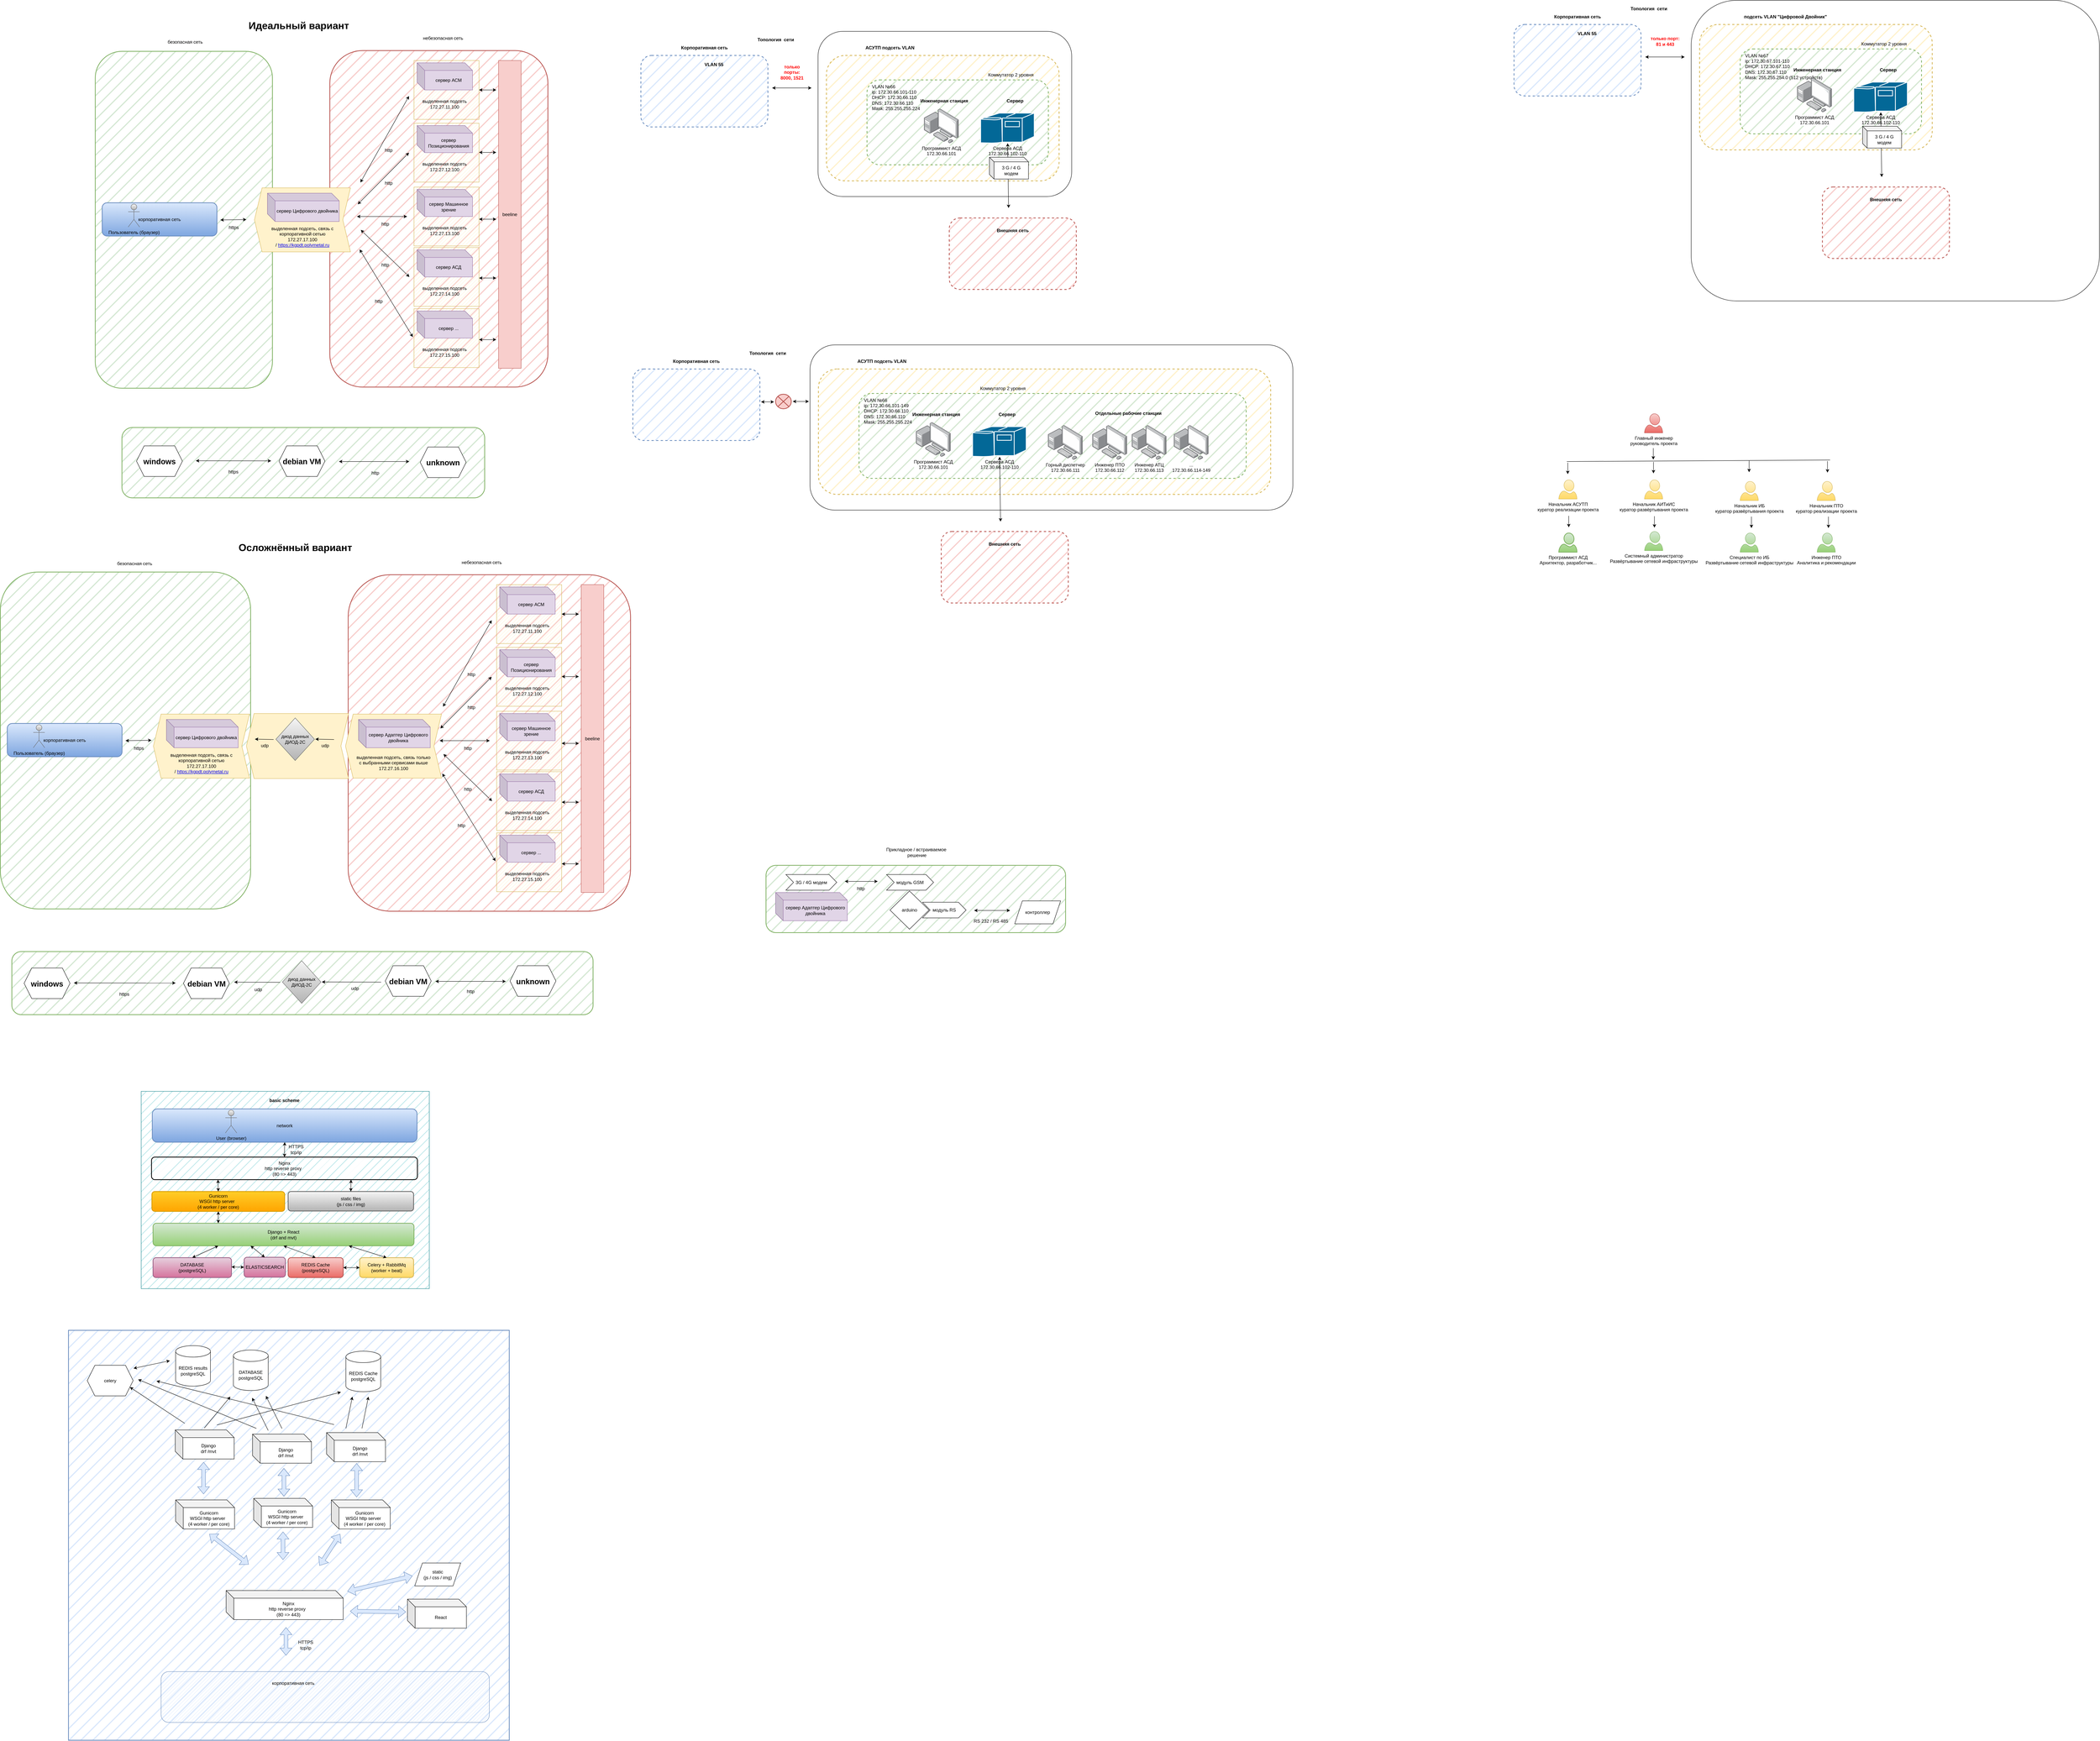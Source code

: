 <mxfile version="20.7.4" type="device"><diagram id="mHfOfARb1JTv4bDC6Bsp" name="Страница 1"><mxGraphModel dx="1750" dy="-497" grid="0" gridSize="10" guides="1" tooltips="1" connect="1" arrows="1" fold="1" page="0" pageScale="1" pageWidth="827" pageHeight="1169" math="0" shadow="0"><root><mxCell id="0"/><mxCell id="1" parent="0"/><mxCell id="CxLxmUVco0GPFpskk9r0-1" value="" style="rounded=1;whiteSpace=wrap;html=1;" parent="1" vertex="1"><mxGeometry x="1200" y="1134" width="663" height="432" as="geometry"/></mxCell><mxCell id="5aPXsl8Z_hrjltcxPtWP-4" value="" style="rounded=1;whiteSpace=wrap;html=1;dashed=1;fillStyle=hatch;fillColor=#fff2cc;strokeColor=#d6b656;strokeWidth=2;" parent="1" vertex="1"><mxGeometry x="1222" y="1197" width="608" height="328" as="geometry"/></mxCell><mxCell id="5aPXsl8Z_hrjltcxPtWP-16" value="" style="rounded=1;whiteSpace=wrap;html=1;dashed=1;fillStyle=hatch;fillColor=#d5e8d4;strokeColor=#82b366;strokeWidth=2;" parent="1" vertex="1"><mxGeometry x="1328" y="1261" width="474" height="222" as="geometry"/></mxCell><mxCell id="UzD4-Wozc95YCswQGi24-1" value="" style="rounded=1;whiteSpace=wrap;html=1;fillColor=#d5e8d4;strokeColor=#82b366;fillStyle=hatch;strokeWidth=2;" parent="1" vertex="1"><mxGeometry x="1064" y="3315" width="783" height="176" as="geometry"/></mxCell><mxCell id="0nZQHf6u5upQEWyy9GZ--81" value="" style="rounded=0;whiteSpace=wrap;html=1;fillStyle=hatch;strokeWidth=2;fontSize=20;fillColor=#dae8fc;strokeColor=#6c8ebf;" parent="1" vertex="1"><mxGeometry x="-759" y="4531" width="1152" height="1072" as="geometry"/></mxCell><mxCell id="0nZQHf6u5upQEWyy9GZ--15" value="" style="rounded=1;whiteSpace=wrap;html=1;fontSize=20;fillColor=#d5e8d4;strokeColor=#82b366;fillStyle=hatch;strokeWidth=2;" parent="1" vertex="1"><mxGeometry x="-907" y="3540.5" width="1519" height="165" as="geometry"/></mxCell><mxCell id="ws54T6_UfCaL4EnWzn4G-137" value="" style="rounded=1;whiteSpace=wrap;html=1;fillStyle=hatch;strokeWidth=2;fillColor=#d5e8d4;strokeColor=#82b366;" parent="1" vertex="1"><mxGeometry x="-937" y="2548" width="654" height="881" as="geometry"/></mxCell><mxCell id="ws54T6_UfCaL4EnWzn4G-136" value="" style="rounded=1;whiteSpace=wrap;html=1;fillStyle=hatch;strokeWidth=2;fillColor=#f8cecc;strokeColor=#b85450;" parent="1" vertex="1"><mxGeometry x="-28" y="2555" width="738" height="880" as="geometry"/></mxCell><mxCell id="ws54T6_UfCaL4EnWzn4G-131" value="" style="shape=step;perimeter=stepPerimeter;whiteSpace=wrap;html=1;fixedSize=1;fillStyle=auto;fillColor=#fff2cc;strokeColor=#d6b656;rotation=-180;" parent="1" vertex="1"><mxGeometry x="-294" y="2918" width="267" height="170" as="geometry"/></mxCell><mxCell id="ws54T6_UfCaL4EnWzn4G-79" value="" style="rounded=0;whiteSpace=wrap;html=1;fillStyle=hatch;strokeWidth=1;fillColor=#b0e3e6;strokeColor=#0e8088;" parent="1" vertex="1"><mxGeometry x="-569" y="3906" width="753" height="516" as="geometry"/></mxCell><mxCell id="ws54T6_UfCaL4EnWzn4G-61" value="network" style="rounded=1;whiteSpace=wrap;html=1;fillColor=#dae8fc;strokeColor=#6c8ebf;fillStyle=hatch;strokeWidth=2;gradientColor=#7ea6e0;" parent="1" vertex="1"><mxGeometry x="-540" y="3952" width="692" height="87" as="geometry"/></mxCell><mxCell id="Vjs3OH9aRN8catPYynis-1" value="" style="rounded=0;whiteSpace=wrap;html=1;fillColor=#fff2cc;strokeColor=#d6b656;fillStyle=hatch;" parent="1" vertex="1"><mxGeometry x="360" y="2581" width="170" height="154" as="geometry"/></mxCell><mxCell id="Vjs3OH9aRN8catPYynis-2" value="выделенная подсеть&lt;br&gt;172.27.11.100" style="text;html=1;strokeColor=none;fillColor=none;align=center;verticalAlign=middle;whiteSpace=wrap;rounded=0;fillStyle=hatch;" parent="1" vertex="1"><mxGeometry x="368" y="2665" width="144" height="60" as="geometry"/></mxCell><mxCell id="Vjs3OH9aRN8catPYynis-4" value="сервер АСМ" style="shape=cube;whiteSpace=wrap;html=1;boundedLbl=1;backgroundOutline=1;darkOpacity=0.05;darkOpacity2=0.1;fillStyle=auto;fillColor=#e1d5e7;strokeColor=#9673a6;" parent="1" vertex="1"><mxGeometry x="368" y="2587" width="145" height="71" as="geometry"/></mxCell><mxCell id="Vjs3OH9aRN8catPYynis-15" value="beeline" style="text;html=1;strokeColor=#b85450;fillColor=#f8cecc;align=center;verticalAlign=middle;whiteSpace=wrap;rounded=0;fillStyle=auto;" parent="1" vertex="1"><mxGeometry x="581" y="2581" width="59" height="805" as="geometry"/></mxCell><mxCell id="Vjs3OH9aRN8catPYynis-42" value="" style="shape=step;perimeter=stepPerimeter;whiteSpace=wrap;html=1;fixedSize=1;fillStyle=auto;fillColor=#fff2cc;strokeColor=#d6b656;rotation=-180;" parent="1" vertex="1"><mxGeometry x="-35" y="2919.5" width="251" height="167.5" as="geometry"/></mxCell><mxCell id="Vjs3OH9aRN8catPYynis-43" value="сервер Адаптер Цифрового двойника" style="shape=cube;whiteSpace=wrap;html=1;boundedLbl=1;backgroundOutline=1;darkOpacity=0.05;darkOpacity2=0.1;fillStyle=auto;fillColor=#e1d5e7;strokeColor=#9673a6;" parent="1" vertex="1"><mxGeometry x="-1" y="2933.5" width="187.5" height="74" as="geometry"/></mxCell><mxCell id="Vjs3OH9aRN8catPYynis-44" value="выделенная подсеть, связь только c выбранными сервисами выше&lt;br&gt;172.27.16.100" style="text;html=1;strokeColor=none;fillColor=none;align=center;verticalAlign=middle;whiteSpace=wrap;rounded=0;fillStyle=hatch;" parent="1" vertex="1"><mxGeometry x="-9" y="3019" width="199" height="55.5" as="geometry"/></mxCell><mxCell id="ws54T6_UfCaL4EnWzn4G-1" value="udp" style="text;html=1;strokeColor=none;fillColor=none;align=center;verticalAlign=middle;whiteSpace=wrap;rounded=0;fillStyle=auto;" parent="1" vertex="1"><mxGeometry x="-104" y="2991" width="32" height="21" as="geometry"/></mxCell><mxCell id="ws54T6_UfCaL4EnWzn4G-3" value="диод данных&lt;br&gt;ДИОД-2С" style="rhombus;whiteSpace=wrap;html=1;fillStyle=auto;fillColor=#f5f5f5;strokeColor=#666666;gradientColor=#b3b3b3;" parent="1" vertex="1"><mxGeometry x="-217" y="2929.5" width="101" height="111.5" as="geometry"/></mxCell><mxCell id="ws54T6_UfCaL4EnWzn4G-7" value="" style="rounded=1;whiteSpace=wrap;html=1;fillStyle=hatch;fillColor=#dae8fc;strokeColor=#6c8ebf;" parent="1" vertex="1"><mxGeometry x="-517" y="5423.5" width="858" height="133" as="geometry"/></mxCell><mxCell id="ws54T6_UfCaL4EnWzn4G-8" value="корпоративная сеть" style="text;html=1;strokeColor=none;fillColor=none;align=center;verticalAlign=middle;whiteSpace=wrap;rounded=0;fillStyle=hatch;" parent="1" vertex="1"><mxGeometry x="-266" y="5438.5" width="189" height="30" as="geometry"/></mxCell><mxCell id="ws54T6_UfCaL4EnWzn4G-11" value="" style="shape=flexArrow;endArrow=classic;startArrow=classic;html=1;rounded=0;entryX=0.5;entryY=0;entryDx=0;entryDy=0;fillColor=#dae8fc;strokeColor=#6c8ebf;" parent="1" edge="1"><mxGeometry width="100" height="100" relative="1" as="geometry"><mxPoint x="-190.5" y="5307.5" as="sourcePoint"/><mxPoint x="-190.5" y="5381.5" as="targetPoint"/></mxGeometry></mxCell><mxCell id="ws54T6_UfCaL4EnWzn4G-12" value="HTTPS tcp/ip" style="text;html=1;strokeColor=none;fillColor=none;align=center;verticalAlign=middle;whiteSpace=wrap;rounded=0;fillStyle=auto;" parent="1" vertex="1"><mxGeometry x="-169" y="5338.5" width="60" height="30" as="geometry"/></mxCell><mxCell id="ws54T6_UfCaL4EnWzn4G-16" value="Nginx&lt;br&gt;http reverse proxy&amp;nbsp;&amp;nbsp;&lt;br&gt;(80 =&amp;gt; 443)" style="shape=cube;whiteSpace=wrap;html=1;boundedLbl=1;backgroundOutline=1;darkOpacity=0.05;darkOpacity2=0.1;" parent="1" vertex="1"><mxGeometry x="-347" y="5211.5" width="306" height="76" as="geometry"/></mxCell><mxCell id="ws54T6_UfCaL4EnWzn4G-23" value="User (browser)" style="shape=umlActor;verticalLabelPosition=bottom;verticalAlign=top;html=1;outlineConnect=0;fillColor=#f5f5f5;gradientColor=#b3b3b3;strokeColor=#666666;" parent="1" vertex="1"><mxGeometry x="-349" y="3955" width="30" height="60" as="geometry"/></mxCell><mxCell id="ws54T6_UfCaL4EnWzn4G-24" value="Gunicorn&lt;br&gt;WSGI http server&amp;nbsp;&amp;nbsp;&lt;br&gt;(4 worker / per core)" style="shape=cube;whiteSpace=wrap;html=1;boundedLbl=1;backgroundOutline=1;darkOpacity=0.05;darkOpacity2=0.1;" parent="1" vertex="1"><mxGeometry x="-275" y="4970.5" width="154" height="76" as="geometry"/></mxCell><mxCell id="ws54T6_UfCaL4EnWzn4G-25" value="" style="shape=flexArrow;endArrow=classic;startArrow=classic;html=1;rounded=0;entryX=0.5;entryY=0;entryDx=0;entryDy=0;fillColor=#dae8fc;strokeColor=#6c8ebf;" parent="1" edge="1"><mxGeometry width="100" height="100" relative="1" as="geometry"><mxPoint x="-198.34" y="5057.5" as="sourcePoint"/><mxPoint x="-198.34" y="5131.5" as="targetPoint"/></mxGeometry></mxCell><mxCell id="ws54T6_UfCaL4EnWzn4G-26" value="Django&lt;br&gt;drf /mvt" style="shape=cube;whiteSpace=wrap;html=1;boundedLbl=1;backgroundOutline=1;darkOpacity=0.05;darkOpacity2=0.1;" parent="1" vertex="1"><mxGeometry x="-278" y="4802.5" width="154" height="76" as="geometry"/></mxCell><mxCell id="ws54T6_UfCaL4EnWzn4G-27" value="" style="shape=flexArrow;endArrow=classic;startArrow=classic;html=1;rounded=0;entryX=0.5;entryY=0;entryDx=0;entryDy=0;fillColor=#dae8fc;strokeColor=#6c8ebf;" parent="1" edge="1"><mxGeometry width="100" height="100" relative="1" as="geometry"><mxPoint x="-406" y="4875.5" as="sourcePoint"/><mxPoint x="-406" y="4959.5" as="targetPoint"/></mxGeometry></mxCell><mxCell id="ws54T6_UfCaL4EnWzn4G-28" value="DATABASE&lt;br&gt;postgreSQL" style="shape=cylinder3;whiteSpace=wrap;html=1;boundedLbl=1;backgroundOutline=1;size=15;" parent="1" vertex="1"><mxGeometry x="-328" y="4582.5" width="91" height="106" as="geometry"/></mxCell><mxCell id="ws54T6_UfCaL4EnWzn4G-29" value="Gunicorn&lt;br&gt;WSGI http server&amp;nbsp;&amp;nbsp;&lt;br&gt;(4 worker / per core)" style="shape=cube;whiteSpace=wrap;html=1;boundedLbl=1;backgroundOutline=1;darkOpacity=0.05;darkOpacity2=0.1;" parent="1" vertex="1"><mxGeometry x="-72" y="4974.5" width="154" height="76" as="geometry"/></mxCell><mxCell id="ws54T6_UfCaL4EnWzn4G-30" value="Gunicorn&lt;br&gt;WSGI http server&amp;nbsp;&amp;nbsp;&lt;br&gt;(4 worker / per core)" style="shape=cube;whiteSpace=wrap;html=1;boundedLbl=1;backgroundOutline=1;darkOpacity=0.05;darkOpacity2=0.1;" parent="1" vertex="1"><mxGeometry x="-479" y="4974.5" width="154" height="76" as="geometry"/></mxCell><mxCell id="ws54T6_UfCaL4EnWzn4G-31" value="" style="shape=flexArrow;endArrow=classic;startArrow=classic;html=1;rounded=0;entryX=0.5;entryY=0;entryDx=0;entryDy=0;fillColor=#dae8fc;strokeColor=#6c8ebf;" parent="1" edge="1"><mxGeometry width="100" height="100" relative="1" as="geometry"><mxPoint x="-196" y="4891.5" as="sourcePoint"/><mxPoint x="-196" y="4965.5" as="targetPoint"/><Array as="points"><mxPoint x="-196" y="4925.5"/></Array></mxGeometry></mxCell><mxCell id="ws54T6_UfCaL4EnWzn4G-32" value="" style="shape=flexArrow;endArrow=classic;startArrow=classic;html=1;rounded=0;entryX=0.5;entryY=0;entryDx=0;entryDy=0;fillColor=#dae8fc;strokeColor=#6c8ebf;" parent="1" edge="1"><mxGeometry width="100" height="100" relative="1" as="geometry"><mxPoint x="-6" y="4878.5" as="sourcePoint"/><mxPoint x="-6" y="4967.5" as="targetPoint"/></mxGeometry></mxCell><mxCell id="ws54T6_UfCaL4EnWzn4G-33" value="" style="shape=flexArrow;endArrow=classic;startArrow=classic;html=1;rounded=0;fillColor=#dae8fc;strokeColor=#6c8ebf;" parent="1" edge="1"><mxGeometry width="100" height="100" relative="1" as="geometry"><mxPoint x="-49" y="5063.5" as="sourcePoint"/><mxPoint x="-103" y="5146.5" as="targetPoint"/></mxGeometry></mxCell><mxCell id="ws54T6_UfCaL4EnWzn4G-34" value="" style="shape=flexArrow;endArrow=classic;startArrow=classic;html=1;rounded=0;fillColor=#dae8fc;strokeColor=#6c8ebf;" parent="1" edge="1"><mxGeometry width="100" height="100" relative="1" as="geometry"><mxPoint x="-391.0" y="5063.5" as="sourcePoint"/><mxPoint x="-288" y="5143.5" as="targetPoint"/></mxGeometry></mxCell><mxCell id="ws54T6_UfCaL4EnWzn4G-35" value="Django&lt;br&gt;drf /mvt" style="shape=cube;whiteSpace=wrap;html=1;boundedLbl=1;backgroundOutline=1;darkOpacity=0.05;darkOpacity2=0.1;" parent="1" vertex="1"><mxGeometry x="-84.5" y="4798.5" width="154" height="76" as="geometry"/></mxCell><mxCell id="ws54T6_UfCaL4EnWzn4G-36" value="Django&lt;br&gt;drf /mvt" style="shape=cube;whiteSpace=wrap;html=1;boundedLbl=1;backgroundOutline=1;darkOpacity=0.05;darkOpacity2=0.1;" parent="1" vertex="1"><mxGeometry x="-480" y="4791.5" width="154" height="76" as="geometry"/></mxCell><mxCell id="ws54T6_UfCaL4EnWzn4G-40" value="REDIS Cache&lt;br&gt;postgreSQL" style="shape=cylinder3;whiteSpace=wrap;html=1;boundedLbl=1;backgroundOutline=1;size=15;" parent="1" vertex="1"><mxGeometry x="-34" y="4585.5" width="91" height="106" as="geometry"/></mxCell><mxCell id="ws54T6_UfCaL4EnWzn4G-41" value="" style="endArrow=classic;html=1;rounded=0;" parent="1" edge="1"><mxGeometry width="50" height="50" relative="1" as="geometry"><mxPoint x="-404" y="4786.5" as="sourcePoint"/><mxPoint x="-336" y="4704.5" as="targetPoint"/></mxGeometry></mxCell><mxCell id="ws54T6_UfCaL4EnWzn4G-42" value="" style="endArrow=classic;html=1;rounded=0;" parent="1" edge="1"><mxGeometry width="50" height="50" relative="1" as="geometry"><mxPoint x="-371" y="4778.5" as="sourcePoint"/><mxPoint x="-47" y="4692.5" as="targetPoint"/></mxGeometry></mxCell><mxCell id="ws54T6_UfCaL4EnWzn4G-43" value="" style="endArrow=classic;html=1;rounded=0;" parent="1" edge="1"><mxGeometry width="50" height="50" relative="1" as="geometry"><mxPoint x="-237" y="4793" as="sourcePoint"/><mxPoint x="-279" y="4707.5" as="targetPoint"/></mxGeometry></mxCell><mxCell id="ws54T6_UfCaL4EnWzn4G-44" value="" style="endArrow=classic;html=1;rounded=0;" parent="1" edge="1"><mxGeometry width="50" height="50" relative="1" as="geometry"><mxPoint x="-201" y="4788" as="sourcePoint"/><mxPoint x="-243" y="4702.5" as="targetPoint"/></mxGeometry></mxCell><mxCell id="ws54T6_UfCaL4EnWzn4G-45" value="" style="endArrow=classic;html=1;rounded=0;" parent="1" edge="1"><mxGeometry width="50" height="50" relative="1" as="geometry"><mxPoint x="-34" y="4787.5" as="sourcePoint"/><mxPoint x="-17" y="4704.5" as="targetPoint"/></mxGeometry></mxCell><mxCell id="ws54T6_UfCaL4EnWzn4G-46" value="" style="endArrow=classic;html=1;rounded=0;" parent="1" edge="1"><mxGeometry width="50" height="50" relative="1" as="geometry"><mxPoint x="8" y="4787.5" as="sourcePoint"/><mxPoint x="25" y="4704.5" as="targetPoint"/></mxGeometry></mxCell><mxCell id="ws54T6_UfCaL4EnWzn4G-47" value="celery" style="shape=hexagon;perimeter=hexagonPerimeter2;whiteSpace=wrap;html=1;fixedSize=1;" parent="1" vertex="1"><mxGeometry x="-710" y="4622.5" width="120" height="80" as="geometry"/></mxCell><mxCell id="ws54T6_UfCaL4EnWzn4G-48" value="" style="endArrow=classic;html=1;rounded=0;entryX=1;entryY=0.75;entryDx=0;entryDy=0;" parent="1" target="ws54T6_UfCaL4EnWzn4G-47" edge="1"><mxGeometry width="50" height="50" relative="1" as="geometry"><mxPoint x="-455" y="4774.5" as="sourcePoint"/><mxPoint x="-387" y="4692.5" as="targetPoint"/></mxGeometry></mxCell><mxCell id="ws54T6_UfCaL4EnWzn4G-49" value="" style="endArrow=classic;html=1;rounded=0;entryX=1;entryY=0.75;entryDx=0;entryDy=0;shadow=0;sketch=0;" parent="1" edge="1"><mxGeometry width="50" height="50" relative="1" as="geometry"><mxPoint x="-268" y="4787.5" as="sourcePoint"/><mxPoint x="-577.001" y="4659.503" as="targetPoint"/></mxGeometry></mxCell><mxCell id="ws54T6_UfCaL4EnWzn4G-50" value="" style="endArrow=classic;html=1;rounded=0;entryX=1;entryY=0.75;entryDx=0;entryDy=0;" parent="1" edge="1"><mxGeometry width="50" height="50" relative="1" as="geometry"><mxPoint x="-65" y="4777.5" as="sourcePoint"/><mxPoint x="-529.001" y="4663.503" as="targetPoint"/></mxGeometry></mxCell><mxCell id="ws54T6_UfCaL4EnWzn4G-51" value="REDIS results&lt;br&gt;postgreSQL" style="shape=cylinder3;whiteSpace=wrap;html=1;boundedLbl=1;backgroundOutline=1;size=15;" parent="1" vertex="1"><mxGeometry x="-479" y="4571" width="91" height="106" as="geometry"/></mxCell><mxCell id="ws54T6_UfCaL4EnWzn4G-52" value="" style="endArrow=classic;startArrow=classic;html=1;rounded=0;" parent="1" edge="1"><mxGeometry width="50" height="50" relative="1" as="geometry"><mxPoint x="-589" y="4630.5" as="sourcePoint"/><mxPoint x="-494" y="4610.5" as="targetPoint"/></mxGeometry></mxCell><mxCell id="ws54T6_UfCaL4EnWzn4G-53" value="React" style="shape=cube;whiteSpace=wrap;html=1;boundedLbl=1;backgroundOutline=1;darkOpacity=0.05;darkOpacity2=0.1;" parent="1" vertex="1"><mxGeometry x="127" y="5234" width="154" height="76" as="geometry"/></mxCell><mxCell id="ws54T6_UfCaL4EnWzn4G-54" value="" style="shape=flexArrow;endArrow=classic;startArrow=classic;html=1;rounded=0;fillColor=#dae8fc;strokeColor=#6c8ebf;" parent="1" edge="1"><mxGeometry width="100" height="100" relative="1" as="geometry"><mxPoint x="123" y="5267.5" as="sourcePoint"/><mxPoint x="-23" y="5265.5" as="targetPoint"/></mxGeometry></mxCell><mxCell id="ws54T6_UfCaL4EnWzn4G-55" value="static&lt;br&gt;(js / css / img)" style="shape=parallelogram;perimeter=parallelogramPerimeter;whiteSpace=wrap;html=1;fixedSize=1;" parent="1" vertex="1"><mxGeometry x="146" y="5139.5" width="120" height="60" as="geometry"/></mxCell><mxCell id="ws54T6_UfCaL4EnWzn4G-59" value="" style="shape=flexArrow;endArrow=classic;startArrow=classic;html=1;rounded=0;fillColor=#dae8fc;strokeColor=#6c8ebf;" parent="1" edge="1"><mxGeometry width="100" height="100" relative="1" as="geometry"><mxPoint x="140" y="5173.5" as="sourcePoint"/><mxPoint x="-30" y="5213.5" as="targetPoint"/></mxGeometry></mxCell><mxCell id="ws54T6_UfCaL4EnWzn4G-62" value="" style="endArrow=classic;startArrow=classic;html=1;rounded=0;shadow=0;sketch=0;entryX=0.5;entryY=1;entryDx=0;entryDy=0;exitX=0.5;exitY=0;exitDx=0;exitDy=0;" parent="1" source="ws54T6_UfCaL4EnWzn4G-64" target="ws54T6_UfCaL4EnWzn4G-61" edge="1"><mxGeometry width="50" height="50" relative="1" as="geometry"><mxPoint x="-342" y="4100" as="sourcePoint"/><mxPoint x="-343" y="4053" as="targetPoint"/></mxGeometry></mxCell><mxCell id="ws54T6_UfCaL4EnWzn4G-63" value="HTTPS tcp/ip" style="text;html=1;strokeColor=none;fillColor=none;align=center;verticalAlign=middle;whiteSpace=wrap;rounded=0;fillStyle=auto;" parent="1" vertex="1"><mxGeometry x="-194" y="4043" width="60" height="30" as="geometry"/></mxCell><mxCell id="ws54T6_UfCaL4EnWzn4G-64" value="Nginx&lt;br&gt;http reverse proxy&amp;nbsp;&amp;nbsp;&lt;br&gt;(80 =&amp;gt; 443)" style="rounded=1;whiteSpace=wrap;html=1;fillStyle=hatch;strokeWidth=2;" parent="1" vertex="1"><mxGeometry x="-542" y="4078" width="695" height="59" as="geometry"/></mxCell><mxCell id="ws54T6_UfCaL4EnWzn4G-65" value="Gunicorn&lt;br&gt;WSGI http server&amp;nbsp;&amp;nbsp;&lt;br&gt;(4 worker / per core)" style="rounded=1;whiteSpace=wrap;html=1;fillStyle=hatch;strokeWidth=2;fillColor=#ffcd28;gradientColor=#ffa500;strokeColor=#d79b00;" parent="1" vertex="1"><mxGeometry x="-541" y="4168" width="347" height="52" as="geometry"/></mxCell><mxCell id="ws54T6_UfCaL4EnWzn4G-66" value="" style="endArrow=classic;startArrow=classic;html=1;rounded=0;shadow=0;sketch=0;entryX=0.25;entryY=1;entryDx=0;entryDy=0;exitX=0.5;exitY=0;exitDx=0;exitDy=0;" parent="1" source="ws54T6_UfCaL4EnWzn4G-65" target="ws54T6_UfCaL4EnWzn4G-64" edge="1"><mxGeometry width="50" height="50" relative="1" as="geometry"><mxPoint x="-350" y="4301" as="sourcePoint"/><mxPoint x="-350" y="4234" as="targetPoint"/></mxGeometry></mxCell><mxCell id="ws54T6_UfCaL4EnWzn4G-67" value="static files&lt;br&gt;(js / css / img)" style="rounded=1;whiteSpace=wrap;html=1;fillColor=#f5f5f5;strokeColor=#666666;fillStyle=hatch;strokeWidth=2;gradientColor=#b3b3b3;" parent="1" vertex="1"><mxGeometry x="-185" y="4168" width="328" height="51" as="geometry"/></mxCell><mxCell id="ws54T6_UfCaL4EnWzn4G-68" value="" style="endArrow=classic;startArrow=classic;html=1;rounded=0;shadow=0;sketch=0;entryX=0.75;entryY=1;entryDx=0;entryDy=0;exitX=0.5;exitY=0;exitDx=0;exitDy=0;" parent="1" source="ws54T6_UfCaL4EnWzn4G-67" target="ws54T6_UfCaL4EnWzn4G-64" edge="1"><mxGeometry width="50" height="50" relative="1" as="geometry"><mxPoint x="-235" y="4279" as="sourcePoint"/><mxPoint x="-247" y="4220" as="targetPoint"/></mxGeometry></mxCell><mxCell id="ws54T6_UfCaL4EnWzn4G-70" value="Django + React&lt;br&gt;(drf and mvt)" style="rounded=1;whiteSpace=wrap;html=1;fillColor=#d5e8d4;strokeColor=#82b366;fillStyle=hatch;strokeWidth=2;gradientColor=#97d077;" parent="1" vertex="1"><mxGeometry x="-538" y="4251" width="682" height="59" as="geometry"/></mxCell><mxCell id="ws54T6_UfCaL4EnWzn4G-71" value="" style="endArrow=classic;startArrow=classic;html=1;rounded=0;shadow=0;sketch=0;entryX=0.5;entryY=1;entryDx=0;entryDy=0;exitX=0.25;exitY=0;exitDx=0;exitDy=0;" parent="1" source="ws54T6_UfCaL4EnWzn4G-70" target="ws54T6_UfCaL4EnWzn4G-65" edge="1"><mxGeometry width="50" height="50" relative="1" as="geometry"><mxPoint x="-371.25" y="4255" as="sourcePoint"/><mxPoint x="-372" y="4224" as="targetPoint"/></mxGeometry></mxCell><mxCell id="ws54T6_UfCaL4EnWzn4G-72" value="DATABASE&lt;br&gt;(postgreSQL)" style="rounded=1;whiteSpace=wrap;html=1;fillColor=#e6d0de;strokeColor=#996185;fillStyle=hatch;strokeWidth=2;gradientColor=#d5739d;" parent="1" vertex="1"><mxGeometry x="-538" y="4341" width="205" height="52" as="geometry"/></mxCell><mxCell id="ws54T6_UfCaL4EnWzn4G-73" value="REDIS Cache&lt;br&gt;(postgreSQL)" style="rounded=1;whiteSpace=wrap;html=1;fillColor=#f8cecc;strokeColor=#b85450;fillStyle=hatch;strokeWidth=2;gradientColor=#ea6b66;" parent="1" vertex="1"><mxGeometry x="-185" y="4341" width="144" height="52" as="geometry"/></mxCell><mxCell id="ws54T6_UfCaL4EnWzn4G-74" value="Celery + RabbitMq&lt;br&gt;(worker + beat)" style="rounded=1;whiteSpace=wrap;html=1;fillColor=#fff2cc;strokeColor=#d6b656;fillStyle=hatch;strokeWidth=2;gradientColor=#ffd966;" parent="1" vertex="1"><mxGeometry x="2" y="4341" width="141" height="52" as="geometry"/></mxCell><mxCell id="ws54T6_UfCaL4EnWzn4G-75" value="" style="endArrow=classic;startArrow=classic;html=1;rounded=0;shadow=0;sketch=0;entryX=0.75;entryY=1;entryDx=0;entryDy=0;exitX=0.5;exitY=0;exitDx=0;exitDy=0;" parent="1" source="ws54T6_UfCaL4EnWzn4G-74" target="ws54T6_UfCaL4EnWzn4G-70" edge="1"><mxGeometry width="50" height="50" relative="1" as="geometry"><mxPoint x="-9" y="4346" as="sourcePoint"/><mxPoint x="-8.75" y="4315" as="targetPoint"/></mxGeometry></mxCell><mxCell id="ws54T6_UfCaL4EnWzn4G-76" value="" style="endArrow=classic;startArrow=classic;html=1;rounded=0;shadow=0;sketch=0;entryX=0.5;entryY=1;entryDx=0;entryDy=0;exitX=0.5;exitY=0;exitDx=0;exitDy=0;" parent="1" source="ws54T6_UfCaL4EnWzn4G-73" target="ws54T6_UfCaL4EnWzn4G-70" edge="1"><mxGeometry width="50" height="50" relative="1" as="geometry"><mxPoint x="-141.5" y="4353" as="sourcePoint"/><mxPoint x="-203" y="4317" as="targetPoint"/></mxGeometry></mxCell><mxCell id="ws54T6_UfCaL4EnWzn4G-77" value="" style="endArrow=classic;startArrow=classic;html=1;rounded=0;shadow=0;sketch=0;entryX=0.25;entryY=1;entryDx=0;entryDy=0;exitX=0.5;exitY=0;exitDx=0;exitDy=0;" parent="1" source="ws54T6_UfCaL4EnWzn4G-72" target="ws54T6_UfCaL4EnWzn4G-70" edge="1"><mxGeometry width="50" height="50" relative="1" as="geometry"><mxPoint x="-338" y="4346" as="sourcePoint"/><mxPoint x="-338" y="4315" as="targetPoint"/></mxGeometry></mxCell><mxCell id="ws54T6_UfCaL4EnWzn4G-78" value="" style="endArrow=classic;startArrow=classic;html=1;rounded=0;shadow=0;sketch=0;entryX=0;entryY=0.5;entryDx=0;entryDy=0;exitX=1;exitY=0.5;exitDx=0;exitDy=0;" parent="1" source="ws54T6_UfCaL4EnWzn4G-73" target="ws54T6_UfCaL4EnWzn4G-74" edge="1"><mxGeometry width="50" height="50" relative="1" as="geometry"><mxPoint x="-82" y="4378" as="sourcePoint"/><mxPoint x="-74" y="4347" as="targetPoint"/></mxGeometry></mxCell><mxCell id="ws54T6_UfCaL4EnWzn4G-80" value="basic scheme" style="text;html=1;strokeColor=none;fillColor=none;align=center;verticalAlign=middle;whiteSpace=wrap;rounded=0;fillStyle=hatch;strokeWidth=1;fontStyle=1" parent="1" vertex="1"><mxGeometry x="-241" y="3915" width="93" height="30" as="geometry"/></mxCell><mxCell id="ws54T6_UfCaL4EnWzn4G-81" value="ELASTICSEARCH" style="rounded=1;whiteSpace=wrap;html=1;fillColor=#e6d0de;strokeColor=#996185;fillStyle=hatch;strokeWidth=2;gradientColor=#d5739d;" parent="1" vertex="1"><mxGeometry x="-300" y="4340" width="108" height="52" as="geometry"/></mxCell><mxCell id="ws54T6_UfCaL4EnWzn4G-82" value="" style="endArrow=classic;startArrow=classic;html=1;rounded=0;shadow=0;sketch=0;entryX=0;entryY=0.5;entryDx=0;entryDy=0;exitX=0.999;exitY=0.465;exitDx=0;exitDy=0;exitPerimeter=0;" parent="1" source="ws54T6_UfCaL4EnWzn4G-72" target="ws54T6_UfCaL4EnWzn4G-81" edge="1"><mxGeometry width="50" height="50" relative="1" as="geometry"><mxPoint x="-333" y="4369" as="sourcePoint"/><mxPoint x="-265.0" y="4338" as="targetPoint"/></mxGeometry></mxCell><mxCell id="ws54T6_UfCaL4EnWzn4G-85" value="" style="endArrow=classic;startArrow=classic;html=1;rounded=0;shadow=0;sketch=0;entryX=0.5;entryY=0;entryDx=0;entryDy=0;exitX=0.374;exitY=1.001;exitDx=0;exitDy=0;exitPerimeter=0;" parent="1" source="ws54T6_UfCaL4EnWzn4G-70" target="ws54T6_UfCaL4EnWzn4G-81" edge="1"><mxGeometry width="50" height="50" relative="1" as="geometry"><mxPoint x="-323.205" y="4375.18" as="sourcePoint"/><mxPoint x="-290" y="4376" as="targetPoint"/><Array as="points"/></mxGeometry></mxCell><mxCell id="ws54T6_UfCaL4EnWzn4G-86" value="" style="rounded=0;whiteSpace=wrap;html=1;fillColor=#fff2cc;strokeColor=#d6b656;fillStyle=hatch;" parent="1" vertex="1"><mxGeometry x="360" y="2745" width="170" height="154" as="geometry"/></mxCell><mxCell id="ws54T6_UfCaL4EnWzn4G-87" value="выделенная подсеть&lt;br&gt;172.27.12.100" style="text;html=1;strokeColor=none;fillColor=none;align=center;verticalAlign=middle;whiteSpace=wrap;rounded=0;fillStyle=hatch;" parent="1" vertex="1"><mxGeometry x="368" y="2829" width="144" height="60" as="geometry"/></mxCell><mxCell id="ws54T6_UfCaL4EnWzn4G-88" value="сервер Позиционирования" style="shape=cube;whiteSpace=wrap;html=1;boundedLbl=1;backgroundOutline=1;darkOpacity=0.05;darkOpacity2=0.1;fillStyle=auto;fillColor=#e1d5e7;strokeColor=#9673a6;" parent="1" vertex="1"><mxGeometry x="368" y="2751" width="145" height="71" as="geometry"/></mxCell><mxCell id="ws54T6_UfCaL4EnWzn4G-89" value="" style="rounded=0;whiteSpace=wrap;html=1;fillColor=#fff2cc;strokeColor=#d6b656;fillStyle=hatch;" parent="1" vertex="1"><mxGeometry x="360" y="2912" width="170" height="154" as="geometry"/></mxCell><mxCell id="ws54T6_UfCaL4EnWzn4G-90" value="выделенная подсеть&lt;br&gt;172.27.13.100" style="text;html=1;strokeColor=none;fillColor=none;align=center;verticalAlign=middle;whiteSpace=wrap;rounded=0;fillStyle=hatch;" parent="1" vertex="1"><mxGeometry x="368" y="2996" width="144" height="60" as="geometry"/></mxCell><mxCell id="ws54T6_UfCaL4EnWzn4G-91" value="сервер Машинное зрение" style="shape=cube;whiteSpace=wrap;html=1;boundedLbl=1;backgroundOutline=1;darkOpacity=0.05;darkOpacity2=0.1;fillStyle=auto;fillColor=#e1d5e7;strokeColor=#9673a6;" parent="1" vertex="1"><mxGeometry x="368" y="2918" width="145" height="71" as="geometry"/></mxCell><mxCell id="ws54T6_UfCaL4EnWzn4G-92" value="" style="rounded=0;whiteSpace=wrap;html=1;fillColor=#fff2cc;strokeColor=#d6b656;fillStyle=hatch;" parent="1" vertex="1"><mxGeometry x="360" y="3070" width="170" height="154" as="geometry"/></mxCell><mxCell id="ws54T6_UfCaL4EnWzn4G-93" value="выделенная подсеть&lt;br&gt;172.27.14.100" style="text;html=1;strokeColor=none;fillColor=none;align=center;verticalAlign=middle;whiteSpace=wrap;rounded=0;fillStyle=hatch;" parent="1" vertex="1"><mxGeometry x="368" y="3154" width="144" height="60" as="geometry"/></mxCell><mxCell id="ws54T6_UfCaL4EnWzn4G-94" value="сервер АСД" style="shape=cube;whiteSpace=wrap;html=1;boundedLbl=1;backgroundOutline=1;darkOpacity=0.05;darkOpacity2=0.1;fillStyle=auto;fillColor=#e1d5e7;strokeColor=#9673a6;" parent="1" vertex="1"><mxGeometry x="368" y="3076" width="145" height="71" as="geometry"/></mxCell><mxCell id="ws54T6_UfCaL4EnWzn4G-95" value="" style="rounded=0;whiteSpace=wrap;html=1;fillColor=#fff2cc;strokeColor=#d6b656;fillStyle=hatch;" parent="1" vertex="1"><mxGeometry x="360" y="3230" width="170" height="154" as="geometry"/></mxCell><mxCell id="ws54T6_UfCaL4EnWzn4G-96" value="выделенная подсеть&lt;br&gt;172.27.15.100" style="text;html=1;strokeColor=none;fillColor=none;align=center;verticalAlign=middle;whiteSpace=wrap;rounded=0;fillStyle=hatch;" parent="1" vertex="1"><mxGeometry x="368" y="3314" width="144" height="60" as="geometry"/></mxCell><mxCell id="ws54T6_UfCaL4EnWzn4G-97" value="сервер ..." style="shape=cube;whiteSpace=wrap;html=1;boundedLbl=1;backgroundOutline=1;darkOpacity=0.05;darkOpacity2=0.1;fillStyle=auto;fillColor=#e1d5e7;strokeColor=#9673a6;" parent="1" vertex="1"><mxGeometry x="368" y="3236" width="145" height="71" as="geometry"/></mxCell><mxCell id="ws54T6_UfCaL4EnWzn4G-98" value="" style="endArrow=classic;startArrow=classic;html=1;rounded=0;shadow=0;sketch=0;exitX=1;exitY=0.5;exitDx=0;exitDy=0;" parent="1" source="Vjs3OH9aRN8catPYynis-1" edge="1"><mxGeometry width="50" height="50" relative="1" as="geometry"><mxPoint x="574" y="2673" as="sourcePoint"/><mxPoint x="575" y="2658" as="targetPoint"/></mxGeometry></mxCell><mxCell id="ws54T6_UfCaL4EnWzn4G-99" value="" style="endArrow=classic;startArrow=classic;html=1;rounded=0;shadow=0;sketch=0;exitX=1;exitY=0.5;exitDx=0;exitDy=0;" parent="1" edge="1"><mxGeometry width="50" height="50" relative="1" as="geometry"><mxPoint x="530" y="2821.39" as="sourcePoint"/><mxPoint x="575" y="2821.39" as="targetPoint"/></mxGeometry></mxCell><mxCell id="ws54T6_UfCaL4EnWzn4G-100" value="" style="endArrow=classic;startArrow=classic;html=1;rounded=0;shadow=0;sketch=0;exitX=1;exitY=0.5;exitDx=0;exitDy=0;" parent="1" edge="1"><mxGeometry width="50" height="50" relative="1" as="geometry"><mxPoint x="530" y="2996" as="sourcePoint"/><mxPoint x="575" y="2996" as="targetPoint"/></mxGeometry></mxCell><mxCell id="ws54T6_UfCaL4EnWzn4G-101" value="" style="endArrow=classic;startArrow=classic;html=1;rounded=0;shadow=0;sketch=0;exitX=1;exitY=0.5;exitDx=0;exitDy=0;" parent="1" edge="1"><mxGeometry width="50" height="50" relative="1" as="geometry"><mxPoint x="530" y="3149.89" as="sourcePoint"/><mxPoint x="575" y="3149.89" as="targetPoint"/></mxGeometry></mxCell><mxCell id="ws54T6_UfCaL4EnWzn4G-102" value="" style="endArrow=classic;startArrow=classic;html=1;rounded=0;shadow=0;sketch=0;exitX=1;exitY=0.5;exitDx=0;exitDy=0;" parent="1" edge="1"><mxGeometry width="50" height="50" relative="1" as="geometry"><mxPoint x="530" y="3311" as="sourcePoint"/><mxPoint x="575" y="3311" as="targetPoint"/></mxGeometry></mxCell><mxCell id="ws54T6_UfCaL4EnWzn4G-103" value="" style="shape=step;perimeter=stepPerimeter;whiteSpace=wrap;html=1;fixedSize=1;fillStyle=auto;fillColor=#fff2cc;strokeColor=#d6b656;rotation=-180;" parent="1" vertex="1"><mxGeometry x="-537" y="2919.5" width="251" height="167.5" as="geometry"/></mxCell><mxCell id="ws54T6_UfCaL4EnWzn4G-104" value="сервер Цифрового двойника" style="shape=cube;whiteSpace=wrap;html=1;boundedLbl=1;backgroundOutline=1;darkOpacity=0.05;darkOpacity2=0.1;fillStyle=auto;fillColor=#e1d5e7;strokeColor=#9673a6;" parent="1" vertex="1"><mxGeometry x="-503" y="2933.5" width="187.5" height="74" as="geometry"/></mxCell><mxCell id="ws54T6_UfCaL4EnWzn4G-105" value="выделенная подсеть, связь с корпоративной сетью&lt;br&gt;172.27.17.100 /&amp;nbsp;&lt;a href=&quot;https://kgpasd.polymetal.ru/map&quot;&gt;https://kgpdt.polymetal.ru&lt;/a&gt;" style="text;html=1;strokeColor=none;fillColor=none;align=center;verticalAlign=middle;whiteSpace=wrap;rounded=0;fillStyle=hatch;" parent="1" vertex="1"><mxGeometry x="-511" y="3016" width="199" height="63" as="geometry"/></mxCell><mxCell id="ws54T6_UfCaL4EnWzn4G-106" value="" style="endArrow=classic;html=1;rounded=0;shadow=0;sketch=0;" parent="1" edge="1"><mxGeometry width="50" height="50" relative="1" as="geometry"><mxPoint x="-65" y="2986" as="sourcePoint"/><mxPoint x="-114" y="2985" as="targetPoint"/></mxGeometry></mxCell><mxCell id="ws54T6_UfCaL4EnWzn4G-109" value="udp" style="text;html=1;strokeColor=none;fillColor=none;align=center;verticalAlign=middle;whiteSpace=wrap;rounded=0;fillStyle=auto;" parent="1" vertex="1"><mxGeometry x="-262" y="2991" width="32" height="21" as="geometry"/></mxCell><mxCell id="ws54T6_UfCaL4EnWzn4G-110" value="" style="endArrow=classic;html=1;rounded=0;shadow=0;sketch=0;" parent="1" edge="1"><mxGeometry width="50" height="50" relative="1" as="geometry"><mxPoint x="-223" y="2986" as="sourcePoint"/><mxPoint x="-272" y="2985" as="targetPoint"/></mxGeometry></mxCell><mxCell id="ws54T6_UfCaL4EnWzn4G-112" value="" style="endArrow=classic;startArrow=classic;html=1;rounded=0;shadow=0;sketch=0;" parent="1" edge="1"><mxGeometry width="50" height="50" relative="1" as="geometry"><mxPoint x="220" y="2900" as="sourcePoint"/><mxPoint x="347" y="2674" as="targetPoint"/></mxGeometry></mxCell><mxCell id="ws54T6_UfCaL4EnWzn4G-113" value="" style="endArrow=classic;startArrow=classic;html=1;rounded=0;shadow=0;sketch=0;" parent="1" edge="1"><mxGeometry width="50" height="50" relative="1" as="geometry"><mxPoint x="213" y="2957" as="sourcePoint"/><mxPoint x="347" y="2822" as="targetPoint"/></mxGeometry></mxCell><mxCell id="ws54T6_UfCaL4EnWzn4G-114" value="" style="endArrow=classic;startArrow=classic;html=1;rounded=0;shadow=0;sketch=0;" parent="1" edge="1"><mxGeometry width="50" height="50" relative="1" as="geometry"><mxPoint x="211" y="2989" as="sourcePoint"/><mxPoint x="342" y="2989" as="targetPoint"/></mxGeometry></mxCell><mxCell id="ws54T6_UfCaL4EnWzn4G-115" value="" style="endArrow=classic;startArrow=classic;html=1;rounded=0;shadow=0;sketch=0;" parent="1" edge="1"><mxGeometry width="50" height="50" relative="1" as="geometry"><mxPoint x="221" y="3024" as="sourcePoint"/><mxPoint x="348" y="3147" as="targetPoint"/></mxGeometry></mxCell><mxCell id="ws54T6_UfCaL4EnWzn4G-116" value="" style="endArrow=classic;startArrow=classic;html=1;rounded=0;shadow=0;sketch=0;entryX=0;entryY=0.5;entryDx=0;entryDy=0;" parent="1" edge="1"><mxGeometry width="50" height="50" relative="1" as="geometry"><mxPoint x="218" y="3075" as="sourcePoint"/><mxPoint x="357.0" y="3304" as="targetPoint"/></mxGeometry></mxCell><mxCell id="ws54T6_UfCaL4EnWzn4G-117" value="http" style="text;html=1;strokeColor=none;fillColor=none;align=center;verticalAlign=middle;whiteSpace=wrap;rounded=0;fillStyle=auto;" parent="1" vertex="1"><mxGeometry x="278" y="2805" width="32" height="21" as="geometry"/></mxCell><mxCell id="ws54T6_UfCaL4EnWzn4G-120" value="http" style="text;html=1;strokeColor=none;fillColor=none;align=center;verticalAlign=middle;whiteSpace=wrap;rounded=0;fillStyle=auto;" parent="1" vertex="1"><mxGeometry x="278" y="2891" width="32" height="21" as="geometry"/></mxCell><mxCell id="ws54T6_UfCaL4EnWzn4G-121" value="http" style="text;html=1;strokeColor=none;fillColor=none;align=center;verticalAlign=middle;whiteSpace=wrap;rounded=0;fillStyle=auto;" parent="1" vertex="1"><mxGeometry x="269" y="2998" width="32" height="21" as="geometry"/></mxCell><mxCell id="ws54T6_UfCaL4EnWzn4G-124" value="http" style="text;html=1;strokeColor=none;fillColor=none;align=center;verticalAlign=middle;whiteSpace=wrap;rounded=0;fillStyle=auto;" parent="1" vertex="1"><mxGeometry x="269" y="3105" width="32" height="21" as="geometry"/></mxCell><mxCell id="ws54T6_UfCaL4EnWzn4G-125" value="http" style="text;html=1;strokeColor=none;fillColor=none;align=center;verticalAlign=middle;whiteSpace=wrap;rounded=0;fillStyle=auto;" parent="1" vertex="1"><mxGeometry x="252" y="3200.5" width="32" height="21" as="geometry"/></mxCell><mxCell id="ws54T6_UfCaL4EnWzn4G-132" value="корпоративная сеть" style="rounded=1;whiteSpace=wrap;html=1;fillColor=#dae8fc;strokeColor=#6c8ebf;fillStyle=hatch;strokeWidth=2;gradientColor=#7ea6e0;" parent="1" vertex="1"><mxGeometry x="-919" y="2944" width="300" height="87" as="geometry"/></mxCell><mxCell id="ws54T6_UfCaL4EnWzn4G-133" value="Пользователь (браузер)" style="shape=umlActor;verticalLabelPosition=bottom;verticalAlign=top;html=1;outlineConnect=0;fillColor=#f5f5f5;gradientColor=#b3b3b3;strokeColor=#666666;" parent="1" vertex="1"><mxGeometry x="-851" y="2947.5" width="30" height="60" as="geometry"/></mxCell><mxCell id="ws54T6_UfCaL4EnWzn4G-134" value="" style="endArrow=classic;startArrow=classic;html=1;rounded=0;shadow=0;sketch=0;" parent="1" edge="1"><mxGeometry width="50" height="50" relative="1" as="geometry"><mxPoint x="-610" y="2989" as="sourcePoint"/><mxPoint x="-542" y="2988" as="targetPoint"/></mxGeometry></mxCell><mxCell id="ws54T6_UfCaL4EnWzn4G-135" value="https" style="text;html=1;strokeColor=none;fillColor=none;align=center;verticalAlign=middle;whiteSpace=wrap;rounded=0;fillStyle=hatch;strokeWidth=1;" parent="1" vertex="1"><mxGeometry x="-605" y="2993.5" width="60" height="30" as="geometry"/></mxCell><mxCell id="ws54T6_UfCaL4EnWzn4G-138" value="небезопасная сеть" style="text;html=1;strokeColor=none;fillColor=none;align=center;verticalAlign=middle;whiteSpace=wrap;rounded=0;fillStyle=hatch;strokeWidth=2;" parent="1" vertex="1"><mxGeometry x="249" y="2508" width="144" height="30" as="geometry"/></mxCell><mxCell id="ws54T6_UfCaL4EnWzn4G-139" value="безопасная сеть" style="text;html=1;strokeColor=none;fillColor=none;align=center;verticalAlign=middle;whiteSpace=wrap;rounded=0;fillStyle=hatch;strokeWidth=2;" parent="1" vertex="1"><mxGeometry x="-658" y="2511" width="144" height="30" as="geometry"/></mxCell><mxCell id="0nZQHf6u5upQEWyy9GZ--1" value="&lt;font style=&quot;font-size: 20px;&quot;&gt;&lt;b&gt;debian VM&lt;/b&gt;&lt;/font&gt;" style="shape=hexagon;perimeter=hexagonPerimeter2;whiteSpace=wrap;html=1;fixedSize=1;" parent="1" vertex="1"><mxGeometry x="69" y="3577.5" width="120" height="80" as="geometry"/></mxCell><mxCell id="0nZQHf6u5upQEWyy9GZ--3" value="&lt;font style=&quot;font-size: 20px;&quot;&gt;&lt;b&gt;debian VM&lt;/b&gt;&lt;/font&gt;" style="shape=hexagon;perimeter=hexagonPerimeter2;whiteSpace=wrap;html=1;fixedSize=1;" parent="1" vertex="1"><mxGeometry x="-458.5" y="3583.5" width="120" height="80" as="geometry"/></mxCell><mxCell id="0nZQHf6u5upQEWyy9GZ--4" value="&lt;font style=&quot;font-size: 20px;&quot;&gt;&lt;b&gt;unknown&lt;/b&gt;&lt;/font&gt;" style="shape=hexagon;perimeter=hexagonPerimeter2;whiteSpace=wrap;html=1;fixedSize=1;" parent="1" vertex="1"><mxGeometry x="395" y="3577.5" width="120" height="80" as="geometry"/></mxCell><mxCell id="0nZQHf6u5upQEWyy9GZ--5" value="" style="endArrow=classic;startArrow=classic;html=1;rounded=0;fontSize=20;" parent="1" edge="1"><mxGeometry width="50" height="50" relative="1" as="geometry"><mxPoint x="200" y="3618.5" as="sourcePoint"/><mxPoint x="384" y="3618.5" as="targetPoint"/></mxGeometry></mxCell><mxCell id="0nZQHf6u5upQEWyy9GZ--6" value="" style="endArrow=classic;startArrow=classic;html=1;rounded=0;fontSize=20;" parent="1" edge="1"><mxGeometry width="50" height="50" relative="1" as="geometry"><mxPoint x="-745" y="3622.5" as="sourcePoint"/><mxPoint x="-479" y="3622.79" as="targetPoint"/></mxGeometry></mxCell><mxCell id="0nZQHf6u5upQEWyy9GZ--7" value="&lt;font style=&quot;font-size: 20px;&quot;&gt;&lt;b&gt;windows&lt;/b&gt;&lt;/font&gt;" style="shape=hexagon;perimeter=hexagonPerimeter2;whiteSpace=wrap;html=1;fixedSize=1;" parent="1" vertex="1"><mxGeometry x="-875" y="3583.5" width="120" height="80" as="geometry"/></mxCell><mxCell id="0nZQHf6u5upQEWyy9GZ--8" value="https" style="text;html=1;strokeColor=none;fillColor=none;align=center;verticalAlign=middle;whiteSpace=wrap;rounded=0;fillStyle=hatch;strokeWidth=1;" parent="1" vertex="1"><mxGeometry x="-643" y="3636.5" width="60" height="30" as="geometry"/></mxCell><mxCell id="0nZQHf6u5upQEWyy9GZ--9" value="http" style="text;html=1;strokeColor=none;fillColor=none;align=center;verticalAlign=middle;whiteSpace=wrap;rounded=0;fillStyle=hatch;strokeWidth=1;" parent="1" vertex="1"><mxGeometry x="262" y="3629.5" width="60" height="30" as="geometry"/></mxCell><mxCell id="0nZQHf6u5upQEWyy9GZ--10" value="udp" style="text;html=1;strokeColor=none;fillColor=none;align=center;verticalAlign=middle;whiteSpace=wrap;rounded=0;fillStyle=auto;" parent="1" vertex="1"><mxGeometry x="-26" y="3626.5" width="32" height="21" as="geometry"/></mxCell><mxCell id="0nZQHf6u5upQEWyy9GZ--11" value="диод данных&lt;br&gt;ДИОД-2С" style="rhombus;whiteSpace=wrap;html=1;fillStyle=auto;fillColor=#f5f5f5;strokeColor=#666666;gradientColor=#b3b3b3;" parent="1" vertex="1"><mxGeometry x="-200" y="3564.5" width="101" height="111.5" as="geometry"/></mxCell><mxCell id="0nZQHf6u5upQEWyy9GZ--12" value="" style="endArrow=classic;html=1;rounded=0;shadow=0;sketch=0;" parent="1" edge="1"><mxGeometry width="50" height="50" relative="1" as="geometry"><mxPoint x="58" y="3620.5" as="sourcePoint"/><mxPoint x="-97" y="3620" as="targetPoint"/></mxGeometry></mxCell><mxCell id="0nZQHf6u5upQEWyy9GZ--13" value="udp" style="text;html=1;strokeColor=none;fillColor=none;align=center;verticalAlign=middle;whiteSpace=wrap;rounded=0;fillStyle=auto;" parent="1" vertex="1"><mxGeometry x="-279" y="3629.5" width="32" height="21" as="geometry"/></mxCell><mxCell id="0nZQHf6u5upQEWyy9GZ--14" value="" style="endArrow=classic;html=1;rounded=0;shadow=0;sketch=0;" parent="1" edge="1"><mxGeometry width="50" height="50" relative="1" as="geometry"><mxPoint x="-206" y="3621" as="sourcePoint"/><mxPoint x="-326" y="3620.5" as="targetPoint"/></mxGeometry></mxCell><mxCell id="0nZQHf6u5upQEWyy9GZ--16" value="" style="rounded=1;whiteSpace=wrap;html=1;fillStyle=hatch;strokeWidth=2;fillColor=#d5e8d4;strokeColor=#82b366;" parent="1" vertex="1"><mxGeometry x="-689" y="1186.25" width="463" height="881" as="geometry"/></mxCell><mxCell id="0nZQHf6u5upQEWyy9GZ--17" value="" style="rounded=1;whiteSpace=wrap;html=1;fillStyle=hatch;strokeWidth=2;fillColor=#f8cecc;strokeColor=#b85450;" parent="1" vertex="1"><mxGeometry x="-76" y="1184.25" width="570" height="880" as="geometry"/></mxCell><mxCell id="0nZQHf6u5upQEWyy9GZ--19" value="" style="rounded=0;whiteSpace=wrap;html=1;fillColor=#fff2cc;strokeColor=#d6b656;fillStyle=hatch;" parent="1" vertex="1"><mxGeometry x="144" y="1210.25" width="170" height="154" as="geometry"/></mxCell><mxCell id="0nZQHf6u5upQEWyy9GZ--20" value="выделенная подсеть&lt;br&gt;172.27.11.100" style="text;html=1;strokeColor=none;fillColor=none;align=center;verticalAlign=middle;whiteSpace=wrap;rounded=0;fillStyle=hatch;" parent="1" vertex="1"><mxGeometry x="152" y="1294.25" width="144" height="60" as="geometry"/></mxCell><mxCell id="0nZQHf6u5upQEWyy9GZ--21" value="сервер АСМ" style="shape=cube;whiteSpace=wrap;html=1;boundedLbl=1;backgroundOutline=1;darkOpacity=0.05;darkOpacity2=0.1;fillStyle=auto;fillColor=#e1d5e7;strokeColor=#9673a6;" parent="1" vertex="1"><mxGeometry x="152" y="1216.25" width="145" height="71" as="geometry"/></mxCell><mxCell id="0nZQHf6u5upQEWyy9GZ--22" value="beeline" style="text;html=1;strokeColor=#b85450;fillColor=#f8cecc;align=center;verticalAlign=middle;whiteSpace=wrap;rounded=0;fillStyle=auto;" parent="1" vertex="1"><mxGeometry x="365" y="1210.25" width="59" height="805" as="geometry"/></mxCell><mxCell id="0nZQHf6u5upQEWyy9GZ--28" value="" style="rounded=0;whiteSpace=wrap;html=1;fillColor=#fff2cc;strokeColor=#d6b656;fillStyle=hatch;" parent="1" vertex="1"><mxGeometry x="144" y="1374.25" width="170" height="154" as="geometry"/></mxCell><mxCell id="0nZQHf6u5upQEWyy9GZ--29" value="выделенная подсеть&lt;br&gt;172.27.12.100" style="text;html=1;strokeColor=none;fillColor=none;align=center;verticalAlign=middle;whiteSpace=wrap;rounded=0;fillStyle=hatch;" parent="1" vertex="1"><mxGeometry x="152" y="1458.25" width="144" height="60" as="geometry"/></mxCell><mxCell id="0nZQHf6u5upQEWyy9GZ--30" value="сервер Позиционирования" style="shape=cube;whiteSpace=wrap;html=1;boundedLbl=1;backgroundOutline=1;darkOpacity=0.05;darkOpacity2=0.1;fillStyle=auto;fillColor=#e1d5e7;strokeColor=#9673a6;" parent="1" vertex="1"><mxGeometry x="152" y="1380.25" width="145" height="71" as="geometry"/></mxCell><mxCell id="0nZQHf6u5upQEWyy9GZ--31" value="" style="rounded=0;whiteSpace=wrap;html=1;fillColor=#fff2cc;strokeColor=#d6b656;fillStyle=hatch;" parent="1" vertex="1"><mxGeometry x="144" y="1541.25" width="170" height="154" as="geometry"/></mxCell><mxCell id="0nZQHf6u5upQEWyy9GZ--32" value="выделенная подсеть&lt;br&gt;172.27.13.100" style="text;html=1;strokeColor=none;fillColor=none;align=center;verticalAlign=middle;whiteSpace=wrap;rounded=0;fillStyle=hatch;" parent="1" vertex="1"><mxGeometry x="152" y="1625.25" width="144" height="60" as="geometry"/></mxCell><mxCell id="0nZQHf6u5upQEWyy9GZ--33" value="сервер Машинное зрение" style="shape=cube;whiteSpace=wrap;html=1;boundedLbl=1;backgroundOutline=1;darkOpacity=0.05;darkOpacity2=0.1;fillStyle=auto;fillColor=#e1d5e7;strokeColor=#9673a6;" parent="1" vertex="1"><mxGeometry x="152" y="1547.25" width="145" height="71" as="geometry"/></mxCell><mxCell id="0nZQHf6u5upQEWyy9GZ--34" value="" style="rounded=0;whiteSpace=wrap;html=1;fillColor=#fff2cc;strokeColor=#d6b656;fillStyle=hatch;" parent="1" vertex="1"><mxGeometry x="144" y="1699.25" width="170" height="154" as="geometry"/></mxCell><mxCell id="0nZQHf6u5upQEWyy9GZ--35" value="выделенная подсеть&lt;br&gt;172.27.14.100" style="text;html=1;strokeColor=none;fillColor=none;align=center;verticalAlign=middle;whiteSpace=wrap;rounded=0;fillStyle=hatch;" parent="1" vertex="1"><mxGeometry x="152" y="1783.25" width="144" height="60" as="geometry"/></mxCell><mxCell id="0nZQHf6u5upQEWyy9GZ--36" value="сервер АСД" style="shape=cube;whiteSpace=wrap;html=1;boundedLbl=1;backgroundOutline=1;darkOpacity=0.05;darkOpacity2=0.1;fillStyle=auto;fillColor=#e1d5e7;strokeColor=#9673a6;" parent="1" vertex="1"><mxGeometry x="152" y="1705.25" width="145" height="71" as="geometry"/></mxCell><mxCell id="0nZQHf6u5upQEWyy9GZ--37" value="" style="rounded=0;whiteSpace=wrap;html=1;fillColor=#fff2cc;strokeColor=#d6b656;fillStyle=hatch;" parent="1" vertex="1"><mxGeometry x="144" y="1859.25" width="170" height="154" as="geometry"/></mxCell><mxCell id="0nZQHf6u5upQEWyy9GZ--38" value="выделенная подсеть&lt;br&gt;172.27.15.100" style="text;html=1;strokeColor=none;fillColor=none;align=center;verticalAlign=middle;whiteSpace=wrap;rounded=0;fillStyle=hatch;" parent="1" vertex="1"><mxGeometry x="152" y="1943.25" width="144" height="60" as="geometry"/></mxCell><mxCell id="0nZQHf6u5upQEWyy9GZ--39" value="сервер ..." style="shape=cube;whiteSpace=wrap;html=1;boundedLbl=1;backgroundOutline=1;darkOpacity=0.05;darkOpacity2=0.1;fillStyle=auto;fillColor=#e1d5e7;strokeColor=#9673a6;" parent="1" vertex="1"><mxGeometry x="152" y="1865.25" width="145" height="71" as="geometry"/></mxCell><mxCell id="0nZQHf6u5upQEWyy9GZ--40" value="" style="endArrow=classic;startArrow=classic;html=1;rounded=0;shadow=0;sketch=0;exitX=1;exitY=0.5;exitDx=0;exitDy=0;" parent="1" source="0nZQHf6u5upQEWyy9GZ--19" edge="1"><mxGeometry width="50" height="50" relative="1" as="geometry"><mxPoint x="358" y="1302.25" as="sourcePoint"/><mxPoint x="359" y="1287.25" as="targetPoint"/></mxGeometry></mxCell><mxCell id="0nZQHf6u5upQEWyy9GZ--41" value="" style="endArrow=classic;startArrow=classic;html=1;rounded=0;shadow=0;sketch=0;exitX=1;exitY=0.5;exitDx=0;exitDy=0;" parent="1" edge="1"><mxGeometry width="50" height="50" relative="1" as="geometry"><mxPoint x="314" y="1450.64" as="sourcePoint"/><mxPoint x="359" y="1450.64" as="targetPoint"/></mxGeometry></mxCell><mxCell id="0nZQHf6u5upQEWyy9GZ--42" value="" style="endArrow=classic;startArrow=classic;html=1;rounded=0;shadow=0;sketch=0;exitX=1;exitY=0.5;exitDx=0;exitDy=0;" parent="1" edge="1"><mxGeometry width="50" height="50" relative="1" as="geometry"><mxPoint x="314" y="1625.25" as="sourcePoint"/><mxPoint x="359" y="1625.25" as="targetPoint"/></mxGeometry></mxCell><mxCell id="0nZQHf6u5upQEWyy9GZ--43" value="" style="endArrow=classic;startArrow=classic;html=1;rounded=0;shadow=0;sketch=0;exitX=1;exitY=0.5;exitDx=0;exitDy=0;" parent="1" edge="1"><mxGeometry width="50" height="50" relative="1" as="geometry"><mxPoint x="314" y="1779.14" as="sourcePoint"/><mxPoint x="359" y="1779.14" as="targetPoint"/></mxGeometry></mxCell><mxCell id="0nZQHf6u5upQEWyy9GZ--44" value="" style="endArrow=classic;startArrow=classic;html=1;rounded=0;shadow=0;sketch=0;exitX=1;exitY=0.5;exitDx=0;exitDy=0;" parent="1" edge="1"><mxGeometry width="50" height="50" relative="1" as="geometry"><mxPoint x="314" y="1940.25" as="sourcePoint"/><mxPoint x="359" y="1940.25" as="targetPoint"/></mxGeometry></mxCell><mxCell id="0nZQHf6u5upQEWyy9GZ--45" value="" style="shape=step;perimeter=stepPerimeter;whiteSpace=wrap;html=1;fixedSize=1;fillStyle=auto;fillColor=#fff2cc;strokeColor=#d6b656;rotation=-180;" parent="1" vertex="1"><mxGeometry x="-273" y="1543.25" width="251" height="167.5" as="geometry"/></mxCell><mxCell id="0nZQHf6u5upQEWyy9GZ--46" value="сервер Цифрового двойника" style="shape=cube;whiteSpace=wrap;html=1;boundedLbl=1;backgroundOutline=1;darkOpacity=0.05;darkOpacity2=0.1;fillStyle=auto;fillColor=#e1d5e7;strokeColor=#9673a6;" parent="1" vertex="1"><mxGeometry x="-239" y="1557.25" width="187.5" height="74" as="geometry"/></mxCell><mxCell id="0nZQHf6u5upQEWyy9GZ--47" value="выделенная подсеть, связь с корпоративной сетью&lt;br&gt;172.27.17.100 /&amp;nbsp;&lt;a href=&quot;https://kgpasd.polymetal.ru/map&quot;&gt;https://kgpdt.polymetal.ru&lt;/a&gt;" style="text;html=1;strokeColor=none;fillColor=none;align=center;verticalAlign=middle;whiteSpace=wrap;rounded=0;fillStyle=hatch;" parent="1" vertex="1"><mxGeometry x="-247" y="1639.75" width="199" height="63" as="geometry"/></mxCell><mxCell id="0nZQHf6u5upQEWyy9GZ--51" value="" style="endArrow=classic;startArrow=classic;html=1;rounded=0;shadow=0;sketch=0;" parent="1" edge="1"><mxGeometry width="50" height="50" relative="1" as="geometry"><mxPoint x="4" y="1529.25" as="sourcePoint"/><mxPoint x="131" y="1303.25" as="targetPoint"/></mxGeometry></mxCell><mxCell id="0nZQHf6u5upQEWyy9GZ--52" value="" style="endArrow=classic;startArrow=classic;html=1;rounded=0;shadow=0;sketch=0;" parent="1" edge="1"><mxGeometry width="50" height="50" relative="1" as="geometry"><mxPoint x="-3" y="1586.25" as="sourcePoint"/><mxPoint x="131" y="1451.25" as="targetPoint"/></mxGeometry></mxCell><mxCell id="0nZQHf6u5upQEWyy9GZ--53" value="" style="endArrow=classic;startArrow=classic;html=1;rounded=0;shadow=0;sketch=0;" parent="1" edge="1"><mxGeometry width="50" height="50" relative="1" as="geometry"><mxPoint x="-5.0" y="1618.25" as="sourcePoint"/><mxPoint x="126" y="1618.25" as="targetPoint"/></mxGeometry></mxCell><mxCell id="0nZQHf6u5upQEWyy9GZ--54" value="" style="endArrow=classic;startArrow=classic;html=1;rounded=0;shadow=0;sketch=0;" parent="1" edge="1"><mxGeometry width="50" height="50" relative="1" as="geometry"><mxPoint x="5.0" y="1653.25" as="sourcePoint"/><mxPoint x="132" y="1776.25" as="targetPoint"/></mxGeometry></mxCell><mxCell id="0nZQHf6u5upQEWyy9GZ--55" value="" style="endArrow=classic;startArrow=classic;html=1;rounded=0;shadow=0;sketch=0;entryX=0;entryY=0.5;entryDx=0;entryDy=0;" parent="1" edge="1"><mxGeometry width="50" height="50" relative="1" as="geometry"><mxPoint x="2" y="1704.25" as="sourcePoint"/><mxPoint x="141.0" y="1933.25" as="targetPoint"/></mxGeometry></mxCell><mxCell id="0nZQHf6u5upQEWyy9GZ--56" value="http" style="text;html=1;strokeColor=none;fillColor=none;align=center;verticalAlign=middle;whiteSpace=wrap;rounded=0;fillStyle=auto;" parent="1" vertex="1"><mxGeometry x="62" y="1434.25" width="32" height="21" as="geometry"/></mxCell><mxCell id="0nZQHf6u5upQEWyy9GZ--57" value="http" style="text;html=1;strokeColor=none;fillColor=none;align=center;verticalAlign=middle;whiteSpace=wrap;rounded=0;fillStyle=auto;" parent="1" vertex="1"><mxGeometry x="62" y="1520.25" width="32" height="21" as="geometry"/></mxCell><mxCell id="0nZQHf6u5upQEWyy9GZ--58" value="http" style="text;html=1;strokeColor=none;fillColor=none;align=center;verticalAlign=middle;whiteSpace=wrap;rounded=0;fillStyle=auto;" parent="1" vertex="1"><mxGeometry x="53" y="1627.25" width="32" height="21" as="geometry"/></mxCell><mxCell id="0nZQHf6u5upQEWyy9GZ--59" value="http" style="text;html=1;strokeColor=none;fillColor=none;align=center;verticalAlign=middle;whiteSpace=wrap;rounded=0;fillStyle=auto;" parent="1" vertex="1"><mxGeometry x="53" y="1734.25" width="32" height="21" as="geometry"/></mxCell><mxCell id="0nZQHf6u5upQEWyy9GZ--60" value="http" style="text;html=1;strokeColor=none;fillColor=none;align=center;verticalAlign=middle;whiteSpace=wrap;rounded=0;fillStyle=auto;" parent="1" vertex="1"><mxGeometry x="36" y="1829.75" width="32" height="21" as="geometry"/></mxCell><mxCell id="0nZQHf6u5upQEWyy9GZ--61" value="корпоративная сеть" style="rounded=1;whiteSpace=wrap;html=1;fillColor=#dae8fc;strokeColor=#6c8ebf;fillStyle=hatch;strokeWidth=2;gradientColor=#7ea6e0;" parent="1" vertex="1"><mxGeometry x="-671" y="1582.25" width="300" height="87" as="geometry"/></mxCell><mxCell id="0nZQHf6u5upQEWyy9GZ--62" value="Пользователь (браузер)" style="shape=umlActor;verticalLabelPosition=bottom;verticalAlign=top;html=1;outlineConnect=0;fillColor=#f5f5f5;gradientColor=#b3b3b3;strokeColor=#666666;" parent="1" vertex="1"><mxGeometry x="-603" y="1585.75" width="30" height="60" as="geometry"/></mxCell><mxCell id="0nZQHf6u5upQEWyy9GZ--63" value="" style="endArrow=classic;startArrow=classic;html=1;rounded=0;shadow=0;sketch=0;" parent="1" edge="1"><mxGeometry width="50" height="50" relative="1" as="geometry"><mxPoint x="-362" y="1627.25" as="sourcePoint"/><mxPoint x="-294" y="1626.25" as="targetPoint"/></mxGeometry></mxCell><mxCell id="0nZQHf6u5upQEWyy9GZ--64" value="https" style="text;html=1;strokeColor=none;fillColor=none;align=center;verticalAlign=middle;whiteSpace=wrap;rounded=0;fillStyle=hatch;strokeWidth=1;" parent="1" vertex="1"><mxGeometry x="-357" y="1631.75" width="60" height="30" as="geometry"/></mxCell><mxCell id="0nZQHf6u5upQEWyy9GZ--65" value="небезопасная сеть" style="text;html=1;strokeColor=none;fillColor=none;align=center;verticalAlign=middle;whiteSpace=wrap;rounded=0;fillStyle=hatch;strokeWidth=2;" parent="1" vertex="1"><mxGeometry x="148.25" y="1137" width="144" height="30" as="geometry"/></mxCell><mxCell id="0nZQHf6u5upQEWyy9GZ--66" value="безопасная сеть" style="text;html=1;strokeColor=none;fillColor=none;align=center;verticalAlign=middle;whiteSpace=wrap;rounded=0;fillStyle=hatch;strokeWidth=2;" parent="1" vertex="1"><mxGeometry x="-526" y="1147.25" width="144" height="30" as="geometry"/></mxCell><mxCell id="0nZQHf6u5upQEWyy9GZ--67" value="" style="rounded=1;whiteSpace=wrap;html=1;fontSize=20;fillColor=#d5e8d4;strokeColor=#82b366;fillStyle=hatch;strokeWidth=2;" parent="1" vertex="1"><mxGeometry x="-619.25" y="2170" width="948" height="184" as="geometry"/></mxCell><mxCell id="0nZQHf6u5upQEWyy9GZ--69" value="&lt;font style=&quot;font-size: 20px;&quot;&gt;&lt;b&gt;debian VM&lt;/b&gt;&lt;/font&gt;" style="shape=hexagon;perimeter=hexagonPerimeter2;whiteSpace=wrap;html=1;fixedSize=1;" parent="1" vertex="1"><mxGeometry x="-208.75" y="2218" width="120" height="80" as="geometry"/></mxCell><mxCell id="0nZQHf6u5upQEWyy9GZ--70" value="&lt;font style=&quot;font-size: 20px;&quot;&gt;&lt;b&gt;unknown&lt;/b&gt;&lt;/font&gt;" style="shape=hexagon;perimeter=hexagonPerimeter2;whiteSpace=wrap;html=1;fixedSize=1;" parent="1" vertex="1"><mxGeometry x="160.25" y="2221" width="120" height="80" as="geometry"/></mxCell><mxCell id="0nZQHf6u5upQEWyy9GZ--71" value="" style="endArrow=classic;startArrow=classic;html=1;rounded=0;fontSize=20;" parent="1" edge="1"><mxGeometry width="50" height="50" relative="1" as="geometry"><mxPoint x="-52.25" y="2259" as="sourcePoint"/><mxPoint x="131.75" y="2259" as="targetPoint"/></mxGeometry></mxCell><mxCell id="0nZQHf6u5upQEWyy9GZ--72" value="" style="endArrow=classic;startArrow=classic;html=1;rounded=0;fontSize=20;" parent="1" edge="1"><mxGeometry width="50" height="50" relative="1" as="geometry"><mxPoint x="-426.25" y="2257" as="sourcePoint"/><mxPoint x="-229.25" y="2257.29" as="targetPoint"/></mxGeometry></mxCell><mxCell id="0nZQHf6u5upQEWyy9GZ--73" value="&lt;font style=&quot;font-size: 20px;&quot;&gt;&lt;b&gt;windows&lt;/b&gt;&lt;/font&gt;" style="shape=hexagon;perimeter=hexagonPerimeter2;whiteSpace=wrap;html=1;fixedSize=1;" parent="1" vertex="1"><mxGeometry x="-581.25" y="2218" width="120" height="80" as="geometry"/></mxCell><mxCell id="0nZQHf6u5upQEWyy9GZ--74" value="https" style="text;html=1;strokeColor=none;fillColor=none;align=center;verticalAlign=middle;whiteSpace=wrap;rounded=0;fillStyle=hatch;strokeWidth=1;" parent="1" vertex="1"><mxGeometry x="-358.25" y="2271" width="60" height="30" as="geometry"/></mxCell><mxCell id="0nZQHf6u5upQEWyy9GZ--75" value="http" style="text;html=1;strokeColor=none;fillColor=none;align=center;verticalAlign=middle;whiteSpace=wrap;rounded=0;fillStyle=hatch;strokeWidth=1;" parent="1" vertex="1"><mxGeometry x="12.75" y="2274" width="60" height="30" as="geometry"/></mxCell><mxCell id="0nZQHf6u5upQEWyy9GZ--82" value="Идеальный вариант" style="text;html=1;strokeColor=none;fillColor=none;align=center;verticalAlign=middle;whiteSpace=wrap;rounded=0;fillStyle=hatch;strokeWidth=2;fontSize=26;fontStyle=1" parent="1" vertex="1"><mxGeometry x="-298.25" y="1104" width="282" height="30" as="geometry"/></mxCell><mxCell id="0nZQHf6u5upQEWyy9GZ--97" value="Осложнённый вариант" style="text;html=1;strokeColor=none;fillColor=none;align=center;verticalAlign=middle;whiteSpace=wrap;rounded=0;fillStyle=hatch;strokeWidth=2;fontSize=26;fontStyle=1" parent="1" vertex="1"><mxGeometry x="-335.5" y="2469" width="338" height="30" as="geometry"/></mxCell><mxCell id="MNxHEx-FB_F9XVrP-_YY-1" value="контроллер" style="shape=parallelogram;perimeter=parallelogramPerimeter;whiteSpace=wrap;html=1;fixedSize=1;" parent="1" vertex="1"><mxGeometry x="1714" y="3408" width="120" height="60" as="geometry"/></mxCell><mxCell id="MNxHEx-FB_F9XVrP-_YY-2" value="" style="endArrow=classic;startArrow=classic;html=1;rounded=0;" parent="1" edge="1"><mxGeometry width="50" height="50" relative="1" as="geometry"><mxPoint x="1608" y="3433" as="sourcePoint"/><mxPoint x="1702" y="3433" as="targetPoint"/></mxGeometry></mxCell><mxCell id="MNxHEx-FB_F9XVrP-_YY-3" value="RS 232 / RS 485" style="text;html=1;strokeColor=none;fillColor=none;align=center;verticalAlign=middle;whiteSpace=wrap;rounded=0;" parent="1" vertex="1"><mxGeometry x="1598" y="3446" width="108" height="30" as="geometry"/></mxCell><mxCell id="MNxHEx-FB_F9XVrP-_YY-4" value="arduino" style="rhombus;whiteSpace=wrap;html=1;" parent="1" vertex="1"><mxGeometry x="1388" y="3382" width="102" height="100" as="geometry"/></mxCell><mxCell id="MNxHEx-FB_F9XVrP-_YY-6" value="модуль RS" style="shape=step;perimeter=stepPerimeter;whiteSpace=wrap;html=1;fixedSize=1;" parent="1" vertex="1"><mxGeometry x="1473" y="3411.5" width="114" height="41" as="geometry"/></mxCell><mxCell id="MNxHEx-FB_F9XVrP-_YY-7" value="модуль GSM" style="shape=step;perimeter=stepPerimeter;whiteSpace=wrap;html=1;fixedSize=1;" parent="1" vertex="1"><mxGeometry x="1379" y="3339" width="123" height="41" as="geometry"/></mxCell><mxCell id="MNxHEx-FB_F9XVrP-_YY-8" value="сервер Адаптер Цифрового двойника" style="shape=cube;whiteSpace=wrap;html=1;boundedLbl=1;backgroundOutline=1;darkOpacity=0.05;darkOpacity2=0.1;fillStyle=auto;fillColor=#e1d5e7;strokeColor=#9673a6;" parent="1" vertex="1"><mxGeometry x="1089" y="3386" width="187.5" height="74" as="geometry"/></mxCell><mxCell id="MNxHEx-FB_F9XVrP-_YY-9" value="3G / 4G модем" style="shape=step;perimeter=stepPerimeter;whiteSpace=wrap;html=1;fixedSize=1;" parent="1" vertex="1"><mxGeometry x="1116" y="3339" width="133" height="41" as="geometry"/></mxCell><mxCell id="MNxHEx-FB_F9XVrP-_YY-10" value="" style="endArrow=classic;startArrow=classic;html=1;rounded=0;" parent="1" edge="1"><mxGeometry width="50" height="50" relative="1" as="geometry"><mxPoint x="1270" y="3357" as="sourcePoint"/><mxPoint x="1356" y="3357" as="targetPoint"/></mxGeometry></mxCell><mxCell id="MNxHEx-FB_F9XVrP-_YY-11" value="http" style="text;html=1;strokeColor=none;fillColor=none;align=center;verticalAlign=middle;whiteSpace=wrap;rounded=0;" parent="1" vertex="1"><mxGeometry x="1282" y="3361" width="60" height="30" as="geometry"/></mxCell><mxCell id="UzD4-Wozc95YCswQGi24-2" value="Прикладное / встраиваемое&amp;nbsp; решение" style="text;html=1;strokeColor=none;fillColor=none;align=center;verticalAlign=middle;whiteSpace=wrap;rounded=0;fillStyle=hatch;strokeWidth=2;" parent="1" vertex="1"><mxGeometry x="1363" y="3266" width="191" height="30" as="geometry"/></mxCell><mxCell id="5aPXsl8Z_hrjltcxPtWP-1" value="Топология&amp;nbsp; сети" style="text;html=1;strokeColor=none;fillColor=none;align=center;verticalAlign=middle;whiteSpace=wrap;rounded=0;fontStyle=1" parent="1" vertex="1"><mxGeometry x="1000" y="1141" width="179" height="30" as="geometry"/></mxCell><mxCell id="5aPXsl8Z_hrjltcxPtWP-2" value="" style="rounded=1;whiteSpace=wrap;html=1;fillColor=#dae8fc;strokeColor=#6c8ebf;dashed=1;fillStyle=hatch;strokeWidth=2;" parent="1" vertex="1"><mxGeometry x="737" y="1197" width="332" height="187" as="geometry"/></mxCell><mxCell id="5aPXsl8Z_hrjltcxPtWP-3" value="Корпоративная сеть" style="text;html=1;strokeColor=none;fillColor=none;align=center;verticalAlign=middle;whiteSpace=wrap;rounded=0;dashed=1;fillStyle=hatch;fontStyle=1" parent="1" vertex="1"><mxGeometry x="838" y="1162" width="130" height="30" as="geometry"/></mxCell><mxCell id="5aPXsl8Z_hrjltcxPtWP-5" value="АСУТП подсеть VLAN" style="text;html=1;strokeColor=none;fillColor=none;align=center;verticalAlign=middle;whiteSpace=wrap;rounded=0;dashed=1;fillStyle=hatch;fontStyle=1" parent="1" vertex="1"><mxGeometry x="1323" y="1162" width="130" height="30" as="geometry"/></mxCell><mxCell id="5aPXsl8Z_hrjltcxPtWP-9" value="" style="endArrow=classic;startArrow=classic;html=1;rounded=0;" parent="1" edge="1"><mxGeometry width="50" height="50" relative="1" as="geometry"><mxPoint x="1080" y="1282" as="sourcePoint"/><mxPoint x="1183" y="1282" as="targetPoint"/></mxGeometry></mxCell><mxCell id="5aPXsl8Z_hrjltcxPtWP-10" value="VLAN №66&lt;br&gt;ip: 172.30.66.101-110&lt;br&gt;DHCP: 172.30.66.110&lt;br&gt;DNS: 172.30.66.110&lt;br&gt;Mask: 255.255.255.224" style="text;html=1;strokeColor=none;fillColor=none;align=left;verticalAlign=middle;whiteSpace=wrap;rounded=0;dashed=1;fillStyle=hatch;" parent="1" vertex="1"><mxGeometry x="1339" y="1270.25" width="133" height="73.75" as="geometry"/></mxCell><mxCell id="5aPXsl8Z_hrjltcxPtWP-12" value="Программист АСД&lt;br&gt;172.30.66.101" style="points=[];aspect=fixed;html=1;align=center;shadow=0;dashed=0;image;image=img/lib/allied_telesis/computer_and_terminals/Personal_Computer_with_Server.svg;fillStyle=hatch;" parent="1" vertex="1"><mxGeometry x="1477" y="1336" width="90.45" height="90.45" as="geometry"/></mxCell><mxCell id="5aPXsl8Z_hrjltcxPtWP-17" value="Коммутатор 2 уровня" style="text;html=1;strokeColor=none;fillColor=none;align=center;verticalAlign=middle;whiteSpace=wrap;rounded=0;dashed=1;fillStyle=hatch;" parent="1" vertex="1"><mxGeometry x="1635" y="1233" width="138" height="30" as="geometry"/></mxCell><mxCell id="CxLxmUVco0GPFpskk9r0-4" value="Сервера АСД&lt;br&gt;172.30.66.102-110" style="shape=mxgraph.cisco.computers_and_peripherals.ibm_mainframe;html=1;pointerEvents=1;dashed=0;fillColor=#036897;strokeColor=#ffffff;strokeWidth=2;verticalLabelPosition=bottom;verticalAlign=top;align=center;outlineConnect=0;" parent="1" vertex="1"><mxGeometry x="1625" y="1347.7" width="140" height="78.75" as="geometry"/></mxCell><mxCell id="CxLxmUVco0GPFpskk9r0-6" value="" style="rounded=1;whiteSpace=wrap;html=1;fillColor=#f8cecc;strokeColor=#b85450;dashed=1;fillStyle=hatch;strokeWidth=2;" parent="1" vertex="1"><mxGeometry x="1543" y="1622" width="332" height="187" as="geometry"/></mxCell><mxCell id="CxLxmUVco0GPFpskk9r0-7" value="Внешняя сеть" style="text;html=1;strokeColor=none;fillColor=none;align=center;verticalAlign=middle;whiteSpace=wrap;rounded=0;dashed=1;fillStyle=hatch;fontStyle=1" parent="1" vertex="1"><mxGeometry x="1644" y="1640.25" width="130" height="30" as="geometry"/></mxCell><mxCell id="CxLxmUVco0GPFpskk9r0-8" value="" style="endArrow=classic;startArrow=classic;html=1;rounded=0;" parent="1" source="CxLxmUVco0GPFpskk9r0-4" edge="1"><mxGeometry width="50" height="50" relative="1" as="geometry"><mxPoint x="1598" y="1664" as="sourcePoint"/><mxPoint x="1698" y="1596" as="targetPoint"/></mxGeometry></mxCell><mxCell id="CxLxmUVco0GPFpskk9r0-26" value="Инженерная станция" style="text;html=1;strokeColor=none;fillColor=none;align=center;verticalAlign=middle;whiteSpace=wrap;rounded=0;strokeWidth=2;fontStyle=1" parent="1" vertex="1"><mxGeometry x="1433" y="1301" width="194" height="30" as="geometry"/></mxCell><mxCell id="CxLxmUVco0GPFpskk9r0-27" value="Сервер" style="text;html=1;strokeColor=none;fillColor=none;align=center;verticalAlign=middle;whiteSpace=wrap;rounded=0;strokeWidth=2;fontStyle=1" parent="1" vertex="1"><mxGeometry x="1618" y="1301" width="194" height="30" as="geometry"/></mxCell><mxCell id="KHYCL04n3FpNVNl_Q-ij-2" value="VLAN 55" style="text;html=1;strokeColor=none;fillColor=none;align=center;verticalAlign=middle;whiteSpace=wrap;rounded=0;dashed=1;fillStyle=hatch;fontStyle=1" parent="1" vertex="1"><mxGeometry x="863" y="1206" width="130" height="30" as="geometry"/></mxCell><mxCell id="KHYCL04n3FpNVNl_Q-ij-4" value="только порты:&lt;br&gt;8000, 1521&lt;br&gt;" style="text;html=1;strokeColor=none;fillColor=none;align=center;verticalAlign=middle;whiteSpace=wrap;rounded=0;fontColor=#FF0505;fontStyle=1" parent="1" vertex="1"><mxGeometry x="1089" y="1215" width="86" height="51" as="geometry"/></mxCell><mxCell id="KHYCL04n3FpNVNl_Q-ij-5" value="3 G / 4 G модем" style="shape=cube;whiteSpace=wrap;html=1;boundedLbl=1;backgroundOutline=1;darkOpacity=0.05;darkOpacity2=0.1;fontColor=#000000;size=12;" parent="1" vertex="1"><mxGeometry x="1648" y="1463.25" width="102" height="57" as="geometry"/></mxCell><mxCell id="KHYCL04n3FpNVNl_Q-ij-6" value="" style="rounded=1;whiteSpace=wrap;html=1;" parent="1" vertex="1"><mxGeometry x="1179" y="1954" width="1262" height="432" as="geometry"/></mxCell><mxCell id="KHYCL04n3FpNVNl_Q-ij-7" value="" style="rounded=1;whiteSpace=wrap;html=1;dashed=1;fillStyle=hatch;fillColor=#fff2cc;strokeColor=#d6b656;strokeWidth=2;" parent="1" vertex="1"><mxGeometry x="1201" y="2017" width="1182" height="328" as="geometry"/></mxCell><mxCell id="KHYCL04n3FpNVNl_Q-ij-8" value="" style="rounded=1;whiteSpace=wrap;html=1;dashed=1;fillStyle=hatch;fillColor=#d5e8d4;strokeColor=#82b366;strokeWidth=2;" parent="1" vertex="1"><mxGeometry x="1307" y="2081" width="1012" height="222" as="geometry"/></mxCell><mxCell id="KHYCL04n3FpNVNl_Q-ij-9" value="Топология&amp;nbsp; сети" style="text;html=1;strokeColor=none;fillColor=none;align=center;verticalAlign=middle;whiteSpace=wrap;rounded=0;fontStyle=1" parent="1" vertex="1"><mxGeometry x="979" y="1961" width="179" height="30" as="geometry"/></mxCell><mxCell id="KHYCL04n3FpNVNl_Q-ij-10" value="" style="rounded=1;whiteSpace=wrap;html=1;fillColor=#dae8fc;strokeColor=#6c8ebf;dashed=1;fillStyle=hatch;strokeWidth=2;" parent="1" vertex="1"><mxGeometry x="716" y="2017" width="332" height="187" as="geometry"/></mxCell><mxCell id="KHYCL04n3FpNVNl_Q-ij-11" value="Корпоративная сеть" style="text;html=1;strokeColor=none;fillColor=none;align=center;verticalAlign=middle;whiteSpace=wrap;rounded=0;dashed=1;fillStyle=hatch;fontStyle=1" parent="1" vertex="1"><mxGeometry x="817" y="1982" width="130" height="30" as="geometry"/></mxCell><mxCell id="KHYCL04n3FpNVNl_Q-ij-12" value="АСУТП подсеть VLAN" style="text;html=1;strokeColor=none;fillColor=none;align=center;verticalAlign=middle;whiteSpace=wrap;rounded=0;dashed=1;fillStyle=hatch;fontStyle=1" parent="1" vertex="1"><mxGeometry x="1302" y="1982" width="130" height="30" as="geometry"/></mxCell><mxCell id="KHYCL04n3FpNVNl_Q-ij-13" value="" style="endArrow=classic;startArrow=classic;html=1;rounded=0;" parent="1" edge="1"><mxGeometry width="50" height="50" relative="1" as="geometry"><mxPoint x="1051" y="2103" as="sourcePoint"/><mxPoint x="1085" y="2103" as="targetPoint"/></mxGeometry></mxCell><mxCell id="KHYCL04n3FpNVNl_Q-ij-14" value="" style="endArrow=classic;startArrow=classic;html=1;rounded=0;" parent="1" edge="1"><mxGeometry width="50" height="50" relative="1" as="geometry"><mxPoint x="1134" y="2101.88" as="sourcePoint"/><mxPoint x="1176" y="2101.88" as="targetPoint"/></mxGeometry></mxCell><mxCell id="KHYCL04n3FpNVNl_Q-ij-15" value="VLAN №66&lt;br&gt;ip: 172.30.66.101-149&lt;br&gt;DHCP: 172.30.66.110&lt;br&gt;DNS: 172.30.66.110&lt;br&gt;Mask: 255.255.255.224" style="text;html=1;strokeColor=none;fillColor=none;align=left;verticalAlign=middle;whiteSpace=wrap;rounded=0;dashed=1;fillStyle=hatch;" parent="1" vertex="1"><mxGeometry x="1318" y="2090.25" width="133" height="73.75" as="geometry"/></mxCell><mxCell id="KHYCL04n3FpNVNl_Q-ij-16" value="Горный диспетчер&lt;br&gt;172.30.66.111" style="points=[];aspect=fixed;html=1;align=center;shadow=0;dashed=0;image;image=img/lib/allied_telesis/computer_and_terminals/Personal_Computer_with_Server.svg;fillStyle=hatch;" parent="1" vertex="1"><mxGeometry x="1801" y="2163.8" width="90.45" height="90.45" as="geometry"/></mxCell><mxCell id="KHYCL04n3FpNVNl_Q-ij-17" value="Программист АСД&lt;br&gt;172.30.66.101" style="points=[];aspect=fixed;html=1;align=center;shadow=0;dashed=0;image;image=img/lib/allied_telesis/computer_and_terminals/Personal_Computer_with_Server.svg;fillStyle=hatch;" parent="1" vertex="1"><mxGeometry x="1456" y="2156" width="90.45" height="90.45" as="geometry"/></mxCell><mxCell id="KHYCL04n3FpNVNl_Q-ij-18" value="Инженер ПТО&lt;br&gt;172.30.66.112" style="points=[];aspect=fixed;html=1;align=center;shadow=0;dashed=0;image;image=img/lib/allied_telesis/computer_and_terminals/Personal_Computer_with_Server.svg;fillStyle=hatch;fontStyle=0" parent="1" vertex="1"><mxGeometry x="1917" y="2163.8" width="90.45" height="90.45" as="geometry"/></mxCell><mxCell id="KHYCL04n3FpNVNl_Q-ij-19" value="Инженер АТЦ&lt;br&gt;172.30.66.113" style="points=[];aspect=fixed;html=1;align=center;shadow=0;dashed=0;image;image=img/lib/allied_telesis/computer_and_terminals/Personal_Computer_with_Server.svg;fillStyle=hatch;" parent="1" vertex="1"><mxGeometry x="2020" y="2163.8" width="90.45" height="90.45" as="geometry"/></mxCell><mxCell id="KHYCL04n3FpNVNl_Q-ij-20" value="...&lt;br&gt;172.30.66.114-149" style="points=[];aspect=fixed;html=1;align=center;shadow=0;dashed=0;image;image=img/lib/allied_telesis/computer_and_terminals/Personal_Computer_with_Server.svg;fillStyle=hatch;" parent="1" vertex="1"><mxGeometry x="2130" y="2163.8" width="90.45" height="90.45" as="geometry"/></mxCell><mxCell id="KHYCL04n3FpNVNl_Q-ij-21" value="Коммутатор 2 уровня" style="text;html=1;strokeColor=none;fillColor=none;align=center;verticalAlign=middle;whiteSpace=wrap;rounded=0;dashed=1;fillStyle=hatch;" parent="1" vertex="1"><mxGeometry x="1614" y="2053" width="138" height="30" as="geometry"/></mxCell><mxCell id="KHYCL04n3FpNVNl_Q-ij-22" value="Сервера АСД&lt;br&gt;172.30.66.102-110" style="shape=mxgraph.cisco.computers_and_peripherals.ibm_mainframe;html=1;pointerEvents=1;dashed=0;fillColor=#036897;strokeColor=#ffffff;strokeWidth=2;verticalLabelPosition=bottom;verticalAlign=top;align=center;outlineConnect=0;" parent="1" vertex="1"><mxGeometry x="1604" y="2167.7" width="140" height="78.75" as="geometry"/></mxCell><mxCell id="KHYCL04n3FpNVNl_Q-ij-23" value="" style="rounded=1;whiteSpace=wrap;html=1;fillColor=#f8cecc;strokeColor=#b85450;dashed=1;fillStyle=hatch;strokeWidth=2;" parent="1" vertex="1"><mxGeometry x="1522" y="2442" width="332" height="187" as="geometry"/></mxCell><mxCell id="KHYCL04n3FpNVNl_Q-ij-24" value="Внешняя сеть" style="text;html=1;strokeColor=none;fillColor=none;align=center;verticalAlign=middle;whiteSpace=wrap;rounded=0;dashed=1;fillStyle=hatch;fontStyle=1" parent="1" vertex="1"><mxGeometry x="1623" y="2460.25" width="130" height="30" as="geometry"/></mxCell><mxCell id="KHYCL04n3FpNVNl_Q-ij-25" value="" style="endArrow=classic;startArrow=classic;html=1;rounded=0;" parent="1" source="KHYCL04n3FpNVNl_Q-ij-22" edge="1"><mxGeometry width="50" height="50" relative="1" as="geometry"><mxPoint x="1577" y="2484" as="sourcePoint"/><mxPoint x="1677" y="2416" as="targetPoint"/></mxGeometry></mxCell><mxCell id="KHYCL04n3FpNVNl_Q-ij-26" value="" style="shape=sumEllipse;perimeter=ellipsePerimeter;whiteSpace=wrap;html=1;backgroundOutline=1;strokeWidth=2;fillColor=#f8cecc;strokeColor=#b85450;" parent="1" vertex="1"><mxGeometry x="1089" y="2083" width="41" height="38" as="geometry"/></mxCell><mxCell id="KHYCL04n3FpNVNl_Q-ij-27" value="Отдельные рабочие станции" style="text;html=1;strokeColor=none;fillColor=none;align=center;verticalAlign=middle;whiteSpace=wrap;rounded=0;strokeWidth=2;fontStyle=1" parent="1" vertex="1"><mxGeometry x="1914" y="2118" width="194" height="30" as="geometry"/></mxCell><mxCell id="KHYCL04n3FpNVNl_Q-ij-28" value="Инженерная станция" style="text;html=1;strokeColor=none;fillColor=none;align=center;verticalAlign=middle;whiteSpace=wrap;rounded=0;strokeWidth=2;fontStyle=1" parent="1" vertex="1"><mxGeometry x="1412" y="2121" width="194" height="30" as="geometry"/></mxCell><mxCell id="KHYCL04n3FpNVNl_Q-ij-29" value="Сервер" style="text;html=1;strokeColor=none;fillColor=none;align=center;verticalAlign=middle;whiteSpace=wrap;rounded=0;strokeWidth=2;fontStyle=1" parent="1" vertex="1"><mxGeometry x="1597" y="2121" width="194" height="30" as="geometry"/></mxCell><mxCell id="TpHNwBmdkik-o9aPKFNB-1" value="" style="rounded=1;whiteSpace=wrap;html=1;" parent="1" vertex="1"><mxGeometry x="3482" y="1053" width="1067" height="786" as="geometry"/></mxCell><mxCell id="TpHNwBmdkik-o9aPKFNB-2" value="" style="rounded=1;whiteSpace=wrap;html=1;dashed=1;fillStyle=hatch;fillColor=#fff2cc;strokeColor=#d6b656;strokeWidth=2;" parent="1" vertex="1"><mxGeometry x="3504" y="1116" width="608" height="328" as="geometry"/></mxCell><mxCell id="TpHNwBmdkik-o9aPKFNB-3" value="" style="rounded=1;whiteSpace=wrap;html=1;dashed=1;fillStyle=hatch;fillColor=#d5e8d4;strokeColor=#82b366;strokeWidth=2;" parent="1" vertex="1"><mxGeometry x="3610" y="1180" width="474" height="222" as="geometry"/></mxCell><mxCell id="TpHNwBmdkik-o9aPKFNB-4" value="Топология&amp;nbsp; сети" style="text;html=1;strokeColor=none;fillColor=none;align=center;verticalAlign=middle;whiteSpace=wrap;rounded=0;fontStyle=1" parent="1" vertex="1"><mxGeometry x="3282" y="1060" width="179" height="30" as="geometry"/></mxCell><mxCell id="TpHNwBmdkik-o9aPKFNB-5" value="" style="rounded=1;whiteSpace=wrap;html=1;fillColor=#dae8fc;strokeColor=#6c8ebf;dashed=1;fillStyle=hatch;strokeWidth=2;" parent="1" vertex="1"><mxGeometry x="3019" y="1116" width="332" height="187" as="geometry"/></mxCell><mxCell id="TpHNwBmdkik-o9aPKFNB-6" value="Корпоративная сеть" style="text;html=1;strokeColor=none;fillColor=none;align=center;verticalAlign=middle;whiteSpace=wrap;rounded=0;dashed=1;fillStyle=hatch;fontStyle=1" parent="1" vertex="1"><mxGeometry x="3120" y="1081" width="130" height="30" as="geometry"/></mxCell><mxCell id="TpHNwBmdkik-o9aPKFNB-7" value="подсеть VLAN &quot;Цифровой Двойник&quot;" style="text;html=1;strokeColor=none;fillColor=none;align=center;verticalAlign=middle;whiteSpace=wrap;rounded=0;dashed=1;fillStyle=hatch;fontStyle=1" parent="1" vertex="1"><mxGeometry x="3605" y="1081" width="247" height="30" as="geometry"/></mxCell><mxCell id="TpHNwBmdkik-o9aPKFNB-8" value="" style="endArrow=classic;startArrow=classic;html=1;rounded=0;" parent="1" edge="1"><mxGeometry width="50" height="50" relative="1" as="geometry"><mxPoint x="3362" y="1201" as="sourcePoint"/><mxPoint x="3465" y="1201" as="targetPoint"/></mxGeometry></mxCell><mxCell id="TpHNwBmdkik-o9aPKFNB-9" value="VLAN №67&lt;br&gt;ip: 172.30.67.101-110&lt;br&gt;DHCP: 172.30.67.110&lt;br&gt;DNS: 172.30.67.110&lt;br&gt;Mask: 255.255.254.0 (512 устройств)" style="text;html=1;strokeColor=none;fillColor=none;align=left;verticalAlign=middle;whiteSpace=wrap;rounded=0;dashed=1;fillStyle=hatch;" parent="1" vertex="1"><mxGeometry x="3621" y="1189.25" width="206" height="73.75" as="geometry"/></mxCell><mxCell id="TpHNwBmdkik-o9aPKFNB-10" value="Программист АСД&lt;br&gt;172.30.66.101" style="points=[];aspect=fixed;html=1;align=center;shadow=0;dashed=0;image;image=img/lib/allied_telesis/computer_and_terminals/Personal_Computer_with_Server.svg;fillStyle=hatch;" parent="1" vertex="1"><mxGeometry x="3759" y="1255" width="90.45" height="90.45" as="geometry"/></mxCell><mxCell id="TpHNwBmdkik-o9aPKFNB-11" value="Коммутатор 2 уровня" style="text;html=1;strokeColor=none;fillColor=none;align=center;verticalAlign=middle;whiteSpace=wrap;rounded=0;dashed=1;fillStyle=hatch;" parent="1" vertex="1"><mxGeometry x="3917" y="1152" width="138" height="30" as="geometry"/></mxCell><mxCell id="TpHNwBmdkik-o9aPKFNB-12" value="Сервера АСД&lt;br&gt;172.30.66.102-110" style="shape=mxgraph.cisco.computers_and_peripherals.ibm_mainframe;html=1;pointerEvents=1;dashed=0;fillColor=#036897;strokeColor=#ffffff;strokeWidth=2;verticalLabelPosition=bottom;verticalAlign=top;align=center;outlineConnect=0;" parent="1" vertex="1"><mxGeometry x="3907" y="1266.7" width="140" height="78.75" as="geometry"/></mxCell><mxCell id="TpHNwBmdkik-o9aPKFNB-13" value="" style="rounded=1;whiteSpace=wrap;html=1;fillColor=#f8cecc;strokeColor=#b85450;dashed=1;fillStyle=hatch;strokeWidth=2;" parent="1" vertex="1"><mxGeometry x="3825" y="1541" width="332" height="187" as="geometry"/></mxCell><mxCell id="TpHNwBmdkik-o9aPKFNB-14" value="Внешняя сеть" style="text;html=1;strokeColor=none;fillColor=none;align=center;verticalAlign=middle;whiteSpace=wrap;rounded=0;dashed=1;fillStyle=hatch;fontStyle=1" parent="1" vertex="1"><mxGeometry x="3926" y="1559.25" width="130" height="30" as="geometry"/></mxCell><mxCell id="TpHNwBmdkik-o9aPKFNB-15" value="" style="endArrow=classic;startArrow=classic;html=1;rounded=0;" parent="1" source="TpHNwBmdkik-o9aPKFNB-12" edge="1"><mxGeometry width="50" height="50" relative="1" as="geometry"><mxPoint x="3880" y="1583" as="sourcePoint"/><mxPoint x="3980" y="1515" as="targetPoint"/></mxGeometry></mxCell><mxCell id="TpHNwBmdkik-o9aPKFNB-16" value="Инженерная станция" style="text;html=1;strokeColor=none;fillColor=none;align=center;verticalAlign=middle;whiteSpace=wrap;rounded=0;strokeWidth=2;fontStyle=1" parent="1" vertex="1"><mxGeometry x="3715" y="1220" width="194" height="30" as="geometry"/></mxCell><mxCell id="TpHNwBmdkik-o9aPKFNB-17" value="Сервер" style="text;html=1;strokeColor=none;fillColor=none;align=center;verticalAlign=middle;whiteSpace=wrap;rounded=0;strokeWidth=2;fontStyle=1" parent="1" vertex="1"><mxGeometry x="3900" y="1220" width="194" height="30" as="geometry"/></mxCell><mxCell id="TpHNwBmdkik-o9aPKFNB-18" value="VLAN 55" style="text;html=1;strokeColor=none;fillColor=none;align=center;verticalAlign=middle;whiteSpace=wrap;rounded=0;dashed=1;fillStyle=hatch;fontStyle=1" parent="1" vertex="1"><mxGeometry x="3145" y="1125" width="130" height="30" as="geometry"/></mxCell><mxCell id="TpHNwBmdkik-o9aPKFNB-19" value="только порт:&lt;br&gt;81 и 443" style="text;html=1;strokeColor=none;fillColor=none;align=center;verticalAlign=middle;whiteSpace=wrap;rounded=0;fontColor=#FF0505;fontStyle=1" parent="1" vertex="1"><mxGeometry x="3371" y="1134" width="86" height="51" as="geometry"/></mxCell><mxCell id="TpHNwBmdkik-o9aPKFNB-20" value="3 G / 4 G модем" style="shape=cube;whiteSpace=wrap;html=1;boundedLbl=1;backgroundOutline=1;darkOpacity=0.05;darkOpacity2=0.1;fontColor=#000000;size=12;" parent="1" vertex="1"><mxGeometry x="3930" y="1382.25" width="102" height="57" as="geometry"/></mxCell><mxCell id="kx1EMqMx1daIi9HMtCLB-3" value="Главный инженер&lt;br&gt;руководитель проекта" style="verticalLabelPosition=bottom;html=1;verticalAlign=top;align=center;strokeColor=#b85450;fillColor=#f8cecc;shape=mxgraph.azure.user;gradientColor=#ea6b66;" vertex="1" parent="1"><mxGeometry x="3360" y="2134" width="47.5" height="50" as="geometry"/></mxCell><mxCell id="kx1EMqMx1daIi9HMtCLB-4" value="Системный администратор&lt;br&gt;Развёртывание сетевой инфраструктуры" style="verticalLabelPosition=bottom;html=1;verticalAlign=top;align=center;strokeColor=#82b366;fillColor=#d5e8d4;shape=mxgraph.azure.user;gradientColor=#97d077;" vertex="1" parent="1"><mxGeometry x="3360.25" y="2442" width="47.5" height="50" as="geometry"/></mxCell><mxCell id="kx1EMqMx1daIi9HMtCLB-5" value="Программист АСД&lt;br&gt;Архитектор, разработчик..." style="verticalLabelPosition=bottom;html=1;verticalAlign=top;align=center;strokeColor=#82b366;fillColor=#d5e8d4;shape=mxgraph.azure.user;fillStyle=hatch;strokeWidth=2;gradientColor=#97d077;" vertex="1" parent="1"><mxGeometry x="3136" y="2446" width="47.5" height="50" as="geometry"/></mxCell><mxCell id="kx1EMqMx1daIi9HMtCLB-6" value="Специалист по ИБ&lt;br&gt;Развёртывание сетевой инфраструктуры" style="verticalLabelPosition=bottom;html=1;verticalAlign=top;align=center;strokeColor=#82b366;fillColor=#d5e8d4;shape=mxgraph.azure.user;gradientColor=#97d077;" vertex="1" parent="1"><mxGeometry x="3610" y="2446" width="47.5" height="50" as="geometry"/></mxCell><mxCell id="kx1EMqMx1daIi9HMtCLB-7" value="Начальник АСУТП&lt;br&gt;куратор реализации проекта" style="verticalLabelPosition=bottom;html=1;verticalAlign=top;align=center;strokeColor=#d6b656;fillColor=#fff2cc;shape=mxgraph.azure.user;fillStyle=hatch;gradientColor=#ffd966;" vertex="1" parent="1"><mxGeometry x="3136" y="2307" width="47.5" height="50" as="geometry"/></mxCell><mxCell id="kx1EMqMx1daIi9HMtCLB-8" value="Начальник АИТиИС&lt;br&gt;куратор развёртывания проекта" style="verticalLabelPosition=bottom;html=1;verticalAlign=top;align=center;strokeColor=#d6b656;fillColor=#fff2cc;shape=mxgraph.azure.user;fillStyle=hatch;gradientColor=#ffd966;" vertex="1" parent="1"><mxGeometry x="3360" y="2307" width="47.5" height="50" as="geometry"/></mxCell><mxCell id="kx1EMqMx1daIi9HMtCLB-9" value="Начальник ИБ&lt;br&gt;куратор развёртывания проекта" style="verticalLabelPosition=bottom;html=1;verticalAlign=top;align=center;strokeColor=#d6b656;fillColor=#fff2cc;shape=mxgraph.azure.user;fillStyle=hatch;gradientColor=#ffd966;" vertex="1" parent="1"><mxGeometry x="3610" y="2311" width="47.5" height="50" as="geometry"/></mxCell><mxCell id="kx1EMqMx1daIi9HMtCLB-10" value="" style="endArrow=none;html=1;rounded=0;" edge="1" parent="1"><mxGeometry width="50" height="50" relative="1" as="geometry"><mxPoint x="3157" y="2259" as="sourcePoint"/><mxPoint x="3845" y="2255" as="targetPoint"/></mxGeometry></mxCell><mxCell id="kx1EMqMx1daIi9HMtCLB-11" value="" style="endArrow=classic;html=1;rounded=0;" edge="1" parent="1"><mxGeometry width="50" height="50" relative="1" as="geometry"><mxPoint x="3383" y="2224" as="sourcePoint"/><mxPoint x="3383" y="2254" as="targetPoint"/></mxGeometry></mxCell><mxCell id="kx1EMqMx1daIi9HMtCLB-12" value="" style="endArrow=classic;html=1;rounded=0;" edge="1" parent="1"><mxGeometry x="1" y="-163" width="50" height="50" relative="1" as="geometry"><mxPoint x="3159.44" y="2262" as="sourcePoint"/><mxPoint x="3159.44" y="2292" as="targetPoint"/><mxPoint x="2" y="24" as="offset"/></mxGeometry></mxCell><mxCell id="kx1EMqMx1daIi9HMtCLB-13" value="" style="endArrow=classic;html=1;rounded=0;" edge="1" parent="1"><mxGeometry x="1" y="-163" width="50" height="50" relative="1" as="geometry"><mxPoint x="3383.49" y="2260" as="sourcePoint"/><mxPoint x="3383.49" y="2290" as="targetPoint"/><mxPoint x="2" y="24" as="offset"/></mxGeometry></mxCell><mxCell id="kx1EMqMx1daIi9HMtCLB-14" value="" style="endArrow=classic;html=1;rounded=0;" edge="1" parent="1"><mxGeometry x="1" y="-163" width="50" height="50" relative="1" as="geometry"><mxPoint x="3633.44" y="2257" as="sourcePoint"/><mxPoint x="3633.44" y="2287" as="targetPoint"/><mxPoint x="2" y="24" as="offset"/></mxGeometry></mxCell><mxCell id="kx1EMqMx1daIi9HMtCLB-15" value="" style="endArrow=classic;html=1;rounded=0;" edge="1" parent="1"><mxGeometry x="1" y="-163" width="50" height="50" relative="1" as="geometry"><mxPoint x="3162" y="2401" as="sourcePoint"/><mxPoint x="3162" y="2431" as="targetPoint"/><mxPoint x="2" y="24" as="offset"/></mxGeometry></mxCell><mxCell id="kx1EMqMx1daIi9HMtCLB-16" value="" style="endArrow=classic;html=1;rounded=0;" edge="1" parent="1"><mxGeometry x="1" y="-163" width="50" height="50" relative="1" as="geometry"><mxPoint x="3386" y="2402" as="sourcePoint"/><mxPoint x="3386" y="2432" as="targetPoint"/><mxPoint x="2" y="24" as="offset"/></mxGeometry></mxCell><mxCell id="kx1EMqMx1daIi9HMtCLB-17" value="" style="endArrow=classic;html=1;rounded=0;" edge="1" parent="1"><mxGeometry x="1" y="-163" width="50" height="50" relative="1" as="geometry"><mxPoint x="3639.51" y="2403" as="sourcePoint"/><mxPoint x="3639.51" y="2433" as="targetPoint"/><mxPoint x="2" y="24" as="offset"/></mxGeometry></mxCell><mxCell id="kx1EMqMx1daIi9HMtCLB-20" value="Инженер ПТО&lt;br&gt;Аналитика и рекомендации" style="verticalLabelPosition=bottom;html=1;verticalAlign=top;align=center;strokeColor=#82b366;fillColor=#d5e8d4;shape=mxgraph.azure.user;gradientColor=#97d077;" vertex="1" parent="1"><mxGeometry x="3811.25" y="2446" width="47.5" height="50" as="geometry"/></mxCell><mxCell id="kx1EMqMx1daIi9HMtCLB-21" value="Начальник ПТО&lt;br&gt;куратор реализации проекта" style="verticalLabelPosition=bottom;html=1;verticalAlign=top;align=center;strokeColor=#d6b656;fillColor=#fff2cc;shape=mxgraph.azure.user;fillStyle=hatch;gradientColor=#ffd966;" vertex="1" parent="1"><mxGeometry x="3811.25" y="2311" width="47.5" height="50" as="geometry"/></mxCell><mxCell id="kx1EMqMx1daIi9HMtCLB-22" value="" style="endArrow=classic;html=1;rounded=0;" edge="1" parent="1"><mxGeometry x="1" y="-163" width="50" height="50" relative="1" as="geometry"><mxPoint x="3838.25" y="2258" as="sourcePoint"/><mxPoint x="3838.25" y="2288" as="targetPoint"/><mxPoint x="2" y="24" as="offset"/></mxGeometry></mxCell><mxCell id="kx1EMqMx1daIi9HMtCLB-23" value="" style="endArrow=classic;html=1;rounded=0;" edge="1" parent="1"><mxGeometry x="1" y="-163" width="50" height="50" relative="1" as="geometry"><mxPoint x="3840.76" y="2403" as="sourcePoint"/><mxPoint x="3840.76" y="2433" as="targetPoint"/><mxPoint x="2" y="24" as="offset"/></mxGeometry></mxCell></root></mxGraphModel></diagram></mxfile>